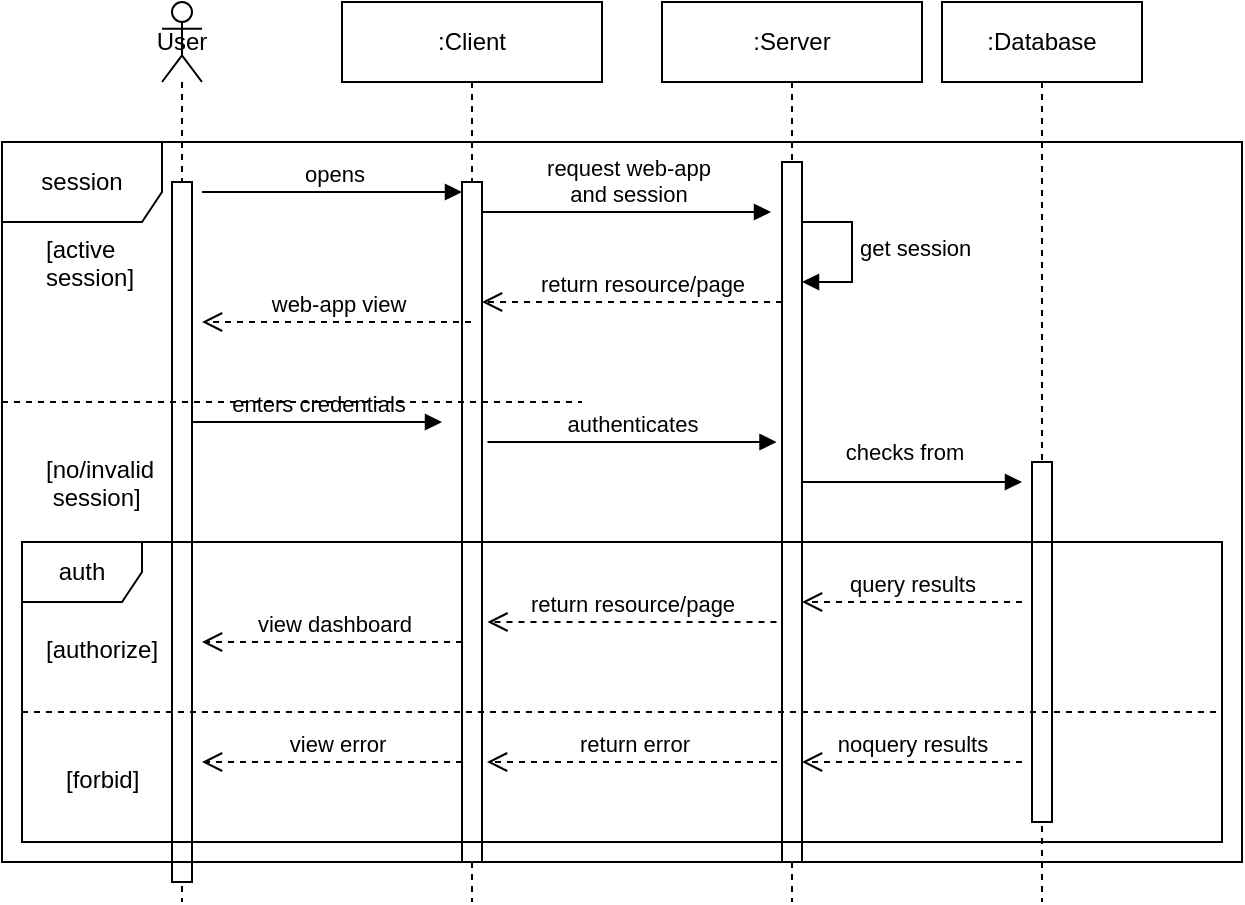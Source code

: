 <mxfile version="23.1.5" type="device" pages="5">
  <diagram name="Session" id="VmOSJPbwmUOOubiUnB9-">
    <mxGraphModel dx="782" dy="584" grid="1" gridSize="10" guides="1" tooltips="1" connect="1" arrows="1" fold="1" page="1" pageScale="1" pageWidth="850" pageHeight="1100" math="0" shadow="0">
      <root>
        <mxCell id="0" />
        <mxCell id="1" parent="0" />
        <mxCell id="4UGIQ3XWcUC0EGN_N2X9-2" value="get session" style="html=1;align=left;spacingLeft=2;endArrow=block;rounded=0;edgeStyle=orthogonalEdgeStyle;curved=0;rounded=0;" parent="1" edge="1">
          <mxGeometry relative="1" as="geometry">
            <mxPoint x="425" y="150" as="sourcePoint" />
            <Array as="points">
              <mxPoint x="455" y="180" />
            </Array>
            <mxPoint x="430" y="180" as="targetPoint" />
          </mxGeometry>
        </mxCell>
        <mxCell id="6zFAuJA5lrAGqabXl2fa-3" value=":Server" style="shape=umlLifeline;perimeter=lifelinePerimeter;whiteSpace=wrap;html=1;container=1;dropTarget=0;collapsible=0;recursiveResize=0;outlineConnect=0;portConstraint=eastwest;newEdgeStyle={&quot;curved&quot;:0,&quot;rounded&quot;:0};size=40;" parent="1" vertex="1">
          <mxGeometry x="360" y="40" width="130" height="450" as="geometry" />
        </mxCell>
        <mxCell id="6zFAuJA5lrAGqabXl2fa-11" value="" style="html=1;points=[[0,0,0,0,5],[0,1,0,0,-5],[1,0,0,0,5],[1,1,0,0,-5]];perimeter=orthogonalPerimeter;outlineConnect=0;targetShapes=umlLifeline;portConstraint=eastwest;newEdgeStyle={&quot;curved&quot;:0,&quot;rounded&quot;:0};" parent="6zFAuJA5lrAGqabXl2fa-3" vertex="1">
          <mxGeometry x="60" y="80" width="10" height="350" as="geometry" />
        </mxCell>
        <mxCell id="6zFAuJA5lrAGqabXl2fa-2" value=":Client" style="shape=umlLifeline;perimeter=lifelinePerimeter;whiteSpace=wrap;html=1;container=1;dropTarget=0;collapsible=0;recursiveResize=0;outlineConnect=0;portConstraint=eastwest;newEdgeStyle={&quot;curved&quot;:0,&quot;rounded&quot;:0};" parent="1" vertex="1">
          <mxGeometry x="200" y="40" width="130" height="450" as="geometry" />
        </mxCell>
        <mxCell id="6zFAuJA5lrAGqabXl2fa-4" value="" style="html=1;points=[[0,0,0,0,5],[0,1,0,0,-5],[1,0,0,0,5],[1,1,0,0,-5]];perimeter=orthogonalPerimeter;outlineConnect=0;targetShapes=umlLifeline;portConstraint=eastwest;newEdgeStyle={&quot;curved&quot;:0,&quot;rounded&quot;:0};" parent="6zFAuJA5lrAGqabXl2fa-2" vertex="1">
          <mxGeometry x="60" y="90" width="10" height="340" as="geometry" />
        </mxCell>
        <mxCell id="6zFAuJA5lrAGqabXl2fa-5" value="opens" style="html=1;verticalAlign=bottom;endArrow=block;curved=0;rounded=0;entryX=0;entryY=0;entryDx=0;entryDy=5;" parent="6zFAuJA5lrAGqabXl2fa-2" target="6zFAuJA5lrAGqabXl2fa-4" edge="1">
          <mxGeometry x="0.005" relative="1" as="geometry">
            <mxPoint x="-70" y="95" as="sourcePoint" />
            <mxPoint as="offset" />
          </mxGeometry>
        </mxCell>
        <mxCell id="6zFAuJA5lrAGqabXl2fa-9" value="User" style="shape=umlLifeline;perimeter=lifelinePerimeter;whiteSpace=wrap;html=1;container=1;dropTarget=0;collapsible=0;recursiveResize=0;outlineConnect=0;portConstraint=eastwest;newEdgeStyle={&quot;curved&quot;:0,&quot;rounded&quot;:0};participant=umlActor;size=40;" parent="1" vertex="1">
          <mxGeometry x="110" y="40" width="20" height="450" as="geometry" />
        </mxCell>
        <mxCell id="6zFAuJA5lrAGqabXl2fa-14" value="" style="html=1;points=[[0,0,0,0,5],[0,1,0,0,-5],[1,0,0,0,5],[1,1,0,0,-5]];perimeter=orthogonalPerimeter;outlineConnect=0;targetShapes=umlLifeline;portConstraint=eastwest;newEdgeStyle={&quot;curved&quot;:0,&quot;rounded&quot;:0};" parent="6zFAuJA5lrAGqabXl2fa-9" vertex="1">
          <mxGeometry x="5" y="90" width="10" height="350" as="geometry" />
        </mxCell>
        <mxCell id="6zFAuJA5lrAGqabXl2fa-10" value=":Database" style="shape=umlLifeline;perimeter=lifelinePerimeter;whiteSpace=wrap;html=1;container=1;dropTarget=0;collapsible=0;recursiveResize=0;outlineConnect=0;portConstraint=eastwest;newEdgeStyle={&quot;curved&quot;:0,&quot;rounded&quot;:0};" parent="1" vertex="1">
          <mxGeometry x="500" y="40" width="100" height="450" as="geometry" />
        </mxCell>
        <mxCell id="WE9iPw4tN6ql0qUGTbU7-8" value="" style="html=1;points=[[0,0,0,0,5],[0,1,0,0,-5],[1,0,0,0,5],[1,1,0,0,-5]];perimeter=orthogonalPerimeter;outlineConnect=0;targetShapes=umlLifeline;portConstraint=eastwest;newEdgeStyle={&quot;curved&quot;:0,&quot;rounded&quot;:0};" vertex="1" parent="6zFAuJA5lrAGqabXl2fa-10">
          <mxGeometry x="45" y="230" width="10" height="180" as="geometry" />
        </mxCell>
        <mxCell id="6zFAuJA5lrAGqabXl2fa-6" value="web-app view" style="html=1;verticalAlign=bottom;endArrow=open;dashed=1;endSize=8;curved=0;rounded=0;" parent="1" edge="1" source="6zFAuJA5lrAGqabXl2fa-2">
          <mxGeometry x="-0.006" relative="1" as="geometry">
            <mxPoint x="130" y="200" as="targetPoint" />
            <mxPoint x="245" y="200" as="sourcePoint" />
            <mxPoint as="offset" />
          </mxGeometry>
        </mxCell>
        <mxCell id="WE9iPw4tN6ql0qUGTbU7-1" value="enters credentials" style="html=1;verticalAlign=bottom;endArrow=block;curved=0;rounded=0;" edge="1" parent="1">
          <mxGeometry x="0.005" relative="1" as="geometry">
            <mxPoint x="125" y="250" as="sourcePoint" />
            <mxPoint as="offset" />
            <mxPoint x="250" y="250" as="targetPoint" />
          </mxGeometry>
        </mxCell>
        <mxCell id="WE9iPw4tN6ql0qUGTbU7-3" value="view dashboard" style="html=1;verticalAlign=bottom;endArrow=open;dashed=1;endSize=8;curved=0;rounded=0;" edge="1" parent="1">
          <mxGeometry x="-0.006" relative="1" as="geometry">
            <mxPoint x="130" y="360" as="targetPoint" />
            <mxPoint x="260" y="360" as="sourcePoint" />
            <mxPoint as="offset" />
          </mxGeometry>
        </mxCell>
        <mxCell id="WE9iPw4tN6ql0qUGTbU7-4" value="return resource/page" style="html=1;verticalAlign=bottom;endArrow=open;dashed=1;endSize=8;curved=0;rounded=0;" edge="1" parent="1">
          <mxGeometry x="-0.004" relative="1" as="geometry">
            <mxPoint x="272.75" y="350" as="targetPoint" />
            <mxPoint x="417.25" y="350" as="sourcePoint" />
            <mxPoint as="offset" />
          </mxGeometry>
        </mxCell>
        <mxCell id="WE9iPw4tN6ql0qUGTbU7-6" value="authenticates" style="html=1;verticalAlign=bottom;endArrow=block;curved=0;rounded=0;" edge="1" parent="1">
          <mxGeometry relative="1" as="geometry">
            <mxPoint x="272.75" y="260" as="sourcePoint" />
            <mxPoint x="417.25" y="260" as="targetPoint" />
          </mxGeometry>
        </mxCell>
        <mxCell id="WE9iPw4tN6ql0qUGTbU7-9" value="" style="html=1;verticalAlign=bottom;endArrow=block;curved=0;rounded=0;" edge="1" parent="1">
          <mxGeometry relative="1" as="geometry">
            <mxPoint x="430" y="280" as="sourcePoint" />
            <mxPoint x="540" y="280" as="targetPoint" />
          </mxGeometry>
        </mxCell>
        <mxCell id="WE9iPw4tN6ql0qUGTbU7-10" value="checks from" style="edgeLabel;html=1;align=center;verticalAlign=middle;resizable=0;points=[];" vertex="1" connectable="0" parent="WE9iPw4tN6ql0qUGTbU7-9">
          <mxGeometry x="-0.086" y="2" relative="1" as="geometry">
            <mxPoint y="-13" as="offset" />
          </mxGeometry>
        </mxCell>
        <mxCell id="WE9iPw4tN6ql0qUGTbU7-12" value="query results" style="html=1;verticalAlign=bottom;endArrow=open;dashed=1;endSize=8;curved=0;rounded=0;" edge="1" parent="1" target="6zFAuJA5lrAGqabXl2fa-11">
          <mxGeometry relative="1" as="geometry">
            <mxPoint x="410" y="340" as="targetPoint" />
            <mxPoint x="540" y="340" as="sourcePoint" />
            <mxPoint as="offset" />
          </mxGeometry>
        </mxCell>
        <mxCell id="6zFAuJA5lrAGqabXl2fa-13" value="return resource/page" style="html=1;verticalAlign=bottom;endArrow=open;dashed=1;endSize=8;curved=0;rounded=0;" parent="1" edge="1">
          <mxGeometry x="-0.067" relative="1" as="geometry">
            <mxPoint x="270" y="190" as="targetPoint" />
            <mxPoint x="420" y="190" as="sourcePoint" />
            <Array as="points" />
            <mxPoint as="offset" />
          </mxGeometry>
        </mxCell>
        <mxCell id="6zFAuJA5lrAGqabXl2fa-12" value="request web-app &lt;br&gt;and session" style="html=1;verticalAlign=bottom;endArrow=block;curved=0;rounded=0;" parent="1" edge="1">
          <mxGeometry relative="1" as="geometry">
            <mxPoint x="270" y="145" as="sourcePoint" />
            <mxPoint x="414.5" y="145" as="targetPoint" />
          </mxGeometry>
        </mxCell>
        <mxCell id="gbZennAwGoHlbPwiaM5i-4" value="session" style="shape=umlFrame;whiteSpace=wrap;html=1;pointerEvents=0;recursiveResize=0;container=1;collapsible=0;width=80;height=40;" vertex="1" parent="1">
          <mxGeometry x="30" y="110" width="620" height="360" as="geometry" />
        </mxCell>
        <mxCell id="gbZennAwGoHlbPwiaM5i-5" value="[active&lt;br&gt;session]" style="text;html=1;" vertex="1" parent="gbZennAwGoHlbPwiaM5i-4">
          <mxGeometry width="100" height="20" relative="1" as="geometry">
            <mxPoint x="20" y="40" as="offset" />
          </mxGeometry>
        </mxCell>
        <mxCell id="gbZennAwGoHlbPwiaM5i-6" value="[no/invalid&lt;br&gt;&amp;nbsp;session]" style="line;strokeWidth=1;dashed=1;labelPosition=center;verticalLabelPosition=bottom;align=left;verticalAlign=top;spacingLeft=20;spacingTop=15;html=1;whiteSpace=wrap;" vertex="1" parent="gbZennAwGoHlbPwiaM5i-4">
          <mxGeometry y="125" width="290" height="10" as="geometry" />
        </mxCell>
        <mxCell id="gbZennAwGoHlbPwiaM5i-1" value="auth" style="shape=umlFrame;whiteSpace=wrap;html=1;pointerEvents=0;recursiveResize=0;container=1;collapsible=0;width=60;height=30;" vertex="1" parent="gbZennAwGoHlbPwiaM5i-4">
          <mxGeometry x="10" y="200" width="600" height="150" as="geometry" />
        </mxCell>
        <mxCell id="gbZennAwGoHlbPwiaM5i-2" value="[authorize]" style="text;html=1;" vertex="1" parent="gbZennAwGoHlbPwiaM5i-1">
          <mxGeometry width="100" height="20" relative="1" as="geometry">
            <mxPoint x="10" y="40" as="offset" />
          </mxGeometry>
        </mxCell>
        <mxCell id="WE9iPw4tN6ql0qUGTbU7-18" value="&amp;nbsp;view error" style="html=1;verticalAlign=bottom;endArrow=open;dashed=1;endSize=8;curved=0;rounded=0;" edge="1" parent="gbZennAwGoHlbPwiaM5i-1">
          <mxGeometry x="-0.006" relative="1" as="geometry">
            <mxPoint x="90" y="110" as="targetPoint" />
            <mxPoint x="220" y="110" as="sourcePoint" />
            <mxPoint as="offset" />
          </mxGeometry>
        </mxCell>
        <mxCell id="WE9iPw4tN6ql0qUGTbU7-17" value="return error" style="html=1;verticalAlign=bottom;endArrow=open;dashed=1;endSize=8;curved=0;rounded=0;" edge="1" parent="gbZennAwGoHlbPwiaM5i-1">
          <mxGeometry x="-0.004" relative="1" as="geometry">
            <mxPoint x="232.5" y="110" as="targetPoint" />
            <mxPoint x="377.5" y="110" as="sourcePoint" />
            <mxPoint as="offset" />
          </mxGeometry>
        </mxCell>
        <mxCell id="WE9iPw4tN6ql0qUGTbU7-16" value="noquery results" style="html=1;verticalAlign=bottom;endArrow=open;dashed=1;endSize=8;curved=0;rounded=0;" edge="1" parent="gbZennAwGoHlbPwiaM5i-1">
          <mxGeometry relative="1" as="geometry">
            <mxPoint x="390" y="110" as="targetPoint" />
            <mxPoint x="500" y="110" as="sourcePoint" />
            <mxPoint as="offset" />
          </mxGeometry>
        </mxCell>
        <mxCell id="gbZennAwGoHlbPwiaM5i-3" value="[forbid]" style="line;strokeWidth=1;dashed=1;labelPosition=center;verticalLabelPosition=bottom;align=left;verticalAlign=top;spacingLeft=20;spacingTop=15;html=1;whiteSpace=wrap;" vertex="1" parent="gbZennAwGoHlbPwiaM5i-1">
          <mxGeometry y="80" width="600" height="10" as="geometry" />
        </mxCell>
      </root>
    </mxGraphModel>
  </diagram>
  <diagram id="18DVcfYDs5HK-WXeTBlx" name="customer-purchase">
    <mxGraphModel dx="652" dy="487" grid="1" gridSize="10" guides="1" tooltips="1" connect="1" arrows="1" fold="1" page="1" pageScale="1" pageWidth="850" pageHeight="1100" math="0" shadow="0">
      <root>
        <mxCell id="0" />
        <mxCell id="1" parent="0" />
        <mxCell id="HJYWOzZBISm-hPoFTadQ-39" value="transfer money&amp;nbsp;&lt;br&gt;to customer&lt;br&gt;holding account" style="html=1;align=left;spacingLeft=2;endArrow=block;rounded=0;edgeStyle=orthogonalEdgeStyle;curved=0;rounded=0;" edge="1" parent="1">
          <mxGeometry x="-0.294" relative="1" as="geometry">
            <mxPoint x="410" y="660" as="sourcePoint" />
            <Array as="points">
              <mxPoint x="440" y="690" />
            </Array>
            <mxPoint x="415" y="690" as="targetPoint" />
            <mxPoint as="offset" />
          </mxGeometry>
        </mxCell>
        <mxCell id="P8AhGbs-40z2r53JBLJ7-1" value="" style="shape=umlLifeline;perimeter=lifelinePerimeter;whiteSpace=wrap;html=1;container=1;dropTarget=0;collapsible=0;recursiveResize=0;outlineConnect=0;portConstraint=eastwest;newEdgeStyle={&quot;curved&quot;:0,&quot;rounded&quot;:0};participant=umlActor;" vertex="1" parent="1">
          <mxGeometry x="120" y="70" width="20" height="900" as="geometry" />
        </mxCell>
        <mxCell id="_ICpM-UD4wP_YX99mc9k-2" value="" style="html=1;points=[[0,0,0,0,5],[0,1,0,0,-5],[1,0,0,0,5],[1,1,0,0,-5]];perimeter=orthogonalPerimeter;outlineConnect=0;targetShapes=umlLifeline;portConstraint=eastwest;newEdgeStyle={&quot;curved&quot;:0,&quot;rounded&quot;:0};" vertex="1" parent="P8AhGbs-40z2r53JBLJ7-1">
          <mxGeometry x="5" y="60" width="10" height="830" as="geometry" />
        </mxCell>
        <mxCell id="P8AhGbs-40z2r53JBLJ7-2" value=":Client" style="shape=umlLifeline;perimeter=lifelinePerimeter;whiteSpace=wrap;html=1;container=1;dropTarget=0;collapsible=0;recursiveResize=0;outlineConnect=0;portConstraint=eastwest;newEdgeStyle={&quot;curved&quot;:0,&quot;rounded&quot;:0};" vertex="1" parent="1">
          <mxGeometry x="220" y="60" width="100" height="910" as="geometry" />
        </mxCell>
        <mxCell id="_ICpM-UD4wP_YX99mc9k-3" value="" style="html=1;points=[[0,0,0,0,5],[0,1,0,0,-5],[1,0,0,0,5],[1,1,0,0,-5]];perimeter=orthogonalPerimeter;outlineConnect=0;targetShapes=umlLifeline;portConstraint=eastwest;newEdgeStyle={&quot;curved&quot;:0,&quot;rounded&quot;:0};" vertex="1" parent="P8AhGbs-40z2r53JBLJ7-2">
          <mxGeometry x="45" y="70" width="10" height="830" as="geometry" />
        </mxCell>
        <mxCell id="P8AhGbs-40z2r53JBLJ7-3" value=":Server" style="shape=umlLifeline;perimeter=lifelinePerimeter;whiteSpace=wrap;html=1;container=1;dropTarget=0;collapsible=0;recursiveResize=0;outlineConnect=0;portConstraint=eastwest;newEdgeStyle={&quot;curved&quot;:0,&quot;rounded&quot;:0};" vertex="1" parent="1">
          <mxGeometry x="360" y="60" width="100" height="910" as="geometry" />
        </mxCell>
        <mxCell id="HJYWOzZBISm-hPoFTadQ-38" value="transfer money&amp;nbsp;&lt;br&gt;to customer&#39;s&lt;br&gt;account" style="html=1;align=left;spacingLeft=2;endArrow=block;rounded=0;edgeStyle=orthogonalEdgeStyle;curved=0;rounded=0;" edge="1" parent="P8AhGbs-40z2r53JBLJ7-3">
          <mxGeometry relative="1" as="geometry">
            <mxPoint x="50" y="840" as="sourcePoint" />
            <Array as="points">
              <mxPoint x="80" y="840" />
              <mxPoint x="80" y="870" />
            </Array>
            <mxPoint x="55" y="870" as="targetPoint" />
          </mxGeometry>
        </mxCell>
        <mxCell id="_ICpM-UD4wP_YX99mc9k-4" value="" style="html=1;points=[[0,0,0,0,5],[0,1,0,0,-5],[1,0,0,0,5],[1,1,0,0,-5]];perimeter=orthogonalPerimeter;outlineConnect=0;targetShapes=umlLifeline;portConstraint=eastwest;newEdgeStyle={&quot;curved&quot;:0,&quot;rounded&quot;:0};" vertex="1" parent="P8AhGbs-40z2r53JBLJ7-3">
          <mxGeometry x="45" y="70" width="10" height="830" as="geometry" />
        </mxCell>
        <mxCell id="P8AhGbs-40z2r53JBLJ7-4" value=":Database" style="shape=umlLifeline;perimeter=lifelinePerimeter;whiteSpace=wrap;html=1;container=1;dropTarget=0;collapsible=0;recursiveResize=0;outlineConnect=0;portConstraint=eastwest;newEdgeStyle={&quot;curved&quot;:0,&quot;rounded&quot;:0};" vertex="1" parent="1">
          <mxGeometry x="500" y="60" width="100" height="910" as="geometry" />
        </mxCell>
        <mxCell id="_ICpM-UD4wP_YX99mc9k-5" value="" style="html=1;points=[[0,0,0,0,5],[0,1,0,0,-5],[1,0,0,0,5],[1,1,0,0,-5]];perimeter=orthogonalPerimeter;outlineConnect=0;targetShapes=umlLifeline;portConstraint=eastwest;newEdgeStyle={&quot;curved&quot;:0,&quot;rounded&quot;:0};" vertex="1" parent="P8AhGbs-40z2r53JBLJ7-4">
          <mxGeometry x="45" y="70" width="10" height="830" as="geometry" />
        </mxCell>
        <mxCell id="_ICpM-UD4wP_YX99mc9k-1" value=":Customer" style="text;align=center;fontStyle=1;verticalAlign=middle;spacingLeft=3;spacingRight=3;strokeColor=none;rotatable=0;points=[[0,0.5],[1,0.5]];portConstraint=eastwest;html=1;" vertex="1" parent="1">
          <mxGeometry x="90" y="44" width="80" height="26" as="geometry" />
        </mxCell>
        <mxCell id="_ICpM-UD4wP_YX99mc9k-6" value="view items in stock" style="html=1;verticalAlign=bottom;endArrow=open;dashed=1;endSize=8;curved=0;rounded=0;" edge="1" parent="1">
          <mxGeometry relative="1" as="geometry">
            <mxPoint x="260" y="230" as="sourcePoint" />
            <mxPoint x="140" y="230" as="targetPoint" />
          </mxGeometry>
        </mxCell>
        <mxCell id="_ICpM-UD4wP_YX99mc9k-7" value="enters search &amp;amp;filter&lt;br&gt;queries" style="html=1;verticalAlign=bottom;endArrow=block;curved=0;rounded=0;" edge="1" parent="1">
          <mxGeometry x="-0.004" width="80" relative="1" as="geometry">
            <mxPoint x="135" y="170" as="sourcePoint" />
            <mxPoint x="260" y="170" as="targetPoint" />
            <mxPoint as="offset" />
          </mxGeometry>
        </mxCell>
        <mxCell id="_ICpM-UD4wP_YX99mc9k-8" value="return item list" style="html=1;verticalAlign=bottom;endArrow=open;dashed=1;endSize=8;curved=0;rounded=0;" edge="1" parent="1">
          <mxGeometry relative="1" as="geometry">
            <mxPoint x="402.25" y="220" as="sourcePoint" />
            <mxPoint x="277.75" y="220" as="targetPoint" />
          </mxGeometry>
        </mxCell>
        <mxCell id="_ICpM-UD4wP_YX99mc9k-9" value="request items based&lt;br&gt;on crieteria" style="html=1;verticalAlign=bottom;endArrow=block;curved=0;rounded=0;" edge="1" parent="1">
          <mxGeometry x="-0.004" width="80" relative="1" as="geometry">
            <mxPoint x="280" y="180" as="sourcePoint" />
            <mxPoint x="400" y="180" as="targetPoint" />
            <mxPoint as="offset" />
          </mxGeometry>
        </mxCell>
        <mxCell id="_ICpM-UD4wP_YX99mc9k-10" value="query results" style="html=1;verticalAlign=bottom;endArrow=open;dashed=1;endSize=8;curved=0;rounded=0;" edge="1" parent="1">
          <mxGeometry relative="1" as="geometry">
            <mxPoint x="544.5" y="210" as="sourcePoint" />
            <mxPoint x="420" y="210" as="targetPoint" />
          </mxGeometry>
        </mxCell>
        <mxCell id="_ICpM-UD4wP_YX99mc9k-11" value="fetch" style="html=1;verticalAlign=bottom;endArrow=block;curved=0;rounded=0;" edge="1" parent="1">
          <mxGeometry x="-0.004" width="80" relative="1" as="geometry">
            <mxPoint x="420" y="190" as="sourcePoint" />
            <mxPoint x="540" y="190" as="targetPoint" />
            <mxPoint as="offset" />
          </mxGeometry>
        </mxCell>
        <mxCell id="HJYWOzZBISm-hPoFTadQ-3" value="clicks on &lt;br&gt;put item to cart" style="html=1;verticalAlign=bottom;endArrow=block;curved=0;rounded=0;" edge="1" parent="1">
          <mxGeometry x="-0.004" width="80" relative="1" as="geometry">
            <mxPoint x="140" y="280" as="sourcePoint" />
            <mxPoint x="265" y="280" as="targetPoint" />
            <mxPoint as="offset" />
          </mxGeometry>
        </mxCell>
        <mxCell id="HJYWOzZBISm-hPoFTadQ-4" value="request item addition&lt;br&gt;to cart" style="html=1;verticalAlign=bottom;endArrow=block;curved=0;rounded=0;" edge="1" parent="1">
          <mxGeometry x="-0.004" width="80" relative="1" as="geometry">
            <mxPoint x="285" y="290" as="sourcePoint" />
            <mxPoint x="405" y="290" as="targetPoint" />
            <mxPoint as="offset" />
          </mxGeometry>
        </mxCell>
        <mxCell id="HJYWOzZBISm-hPoFTadQ-5" value="update" style="html=1;verticalAlign=bottom;endArrow=block;curved=0;rounded=0;" edge="1" parent="1">
          <mxGeometry x="-0.004" width="80" relative="1" as="geometry">
            <mxPoint x="420" y="300" as="sourcePoint" />
            <mxPoint x="540" y="300" as="targetPoint" />
            <mxPoint as="offset" />
          </mxGeometry>
        </mxCell>
        <mxCell id="HJYWOzZBISm-hPoFTadQ-6" value="success" style="html=1;verticalAlign=bottom;endArrow=open;dashed=1;endSize=8;curved=0;rounded=0;" edge="1" parent="1">
          <mxGeometry relative="1" as="geometry">
            <mxPoint x="544.5" y="330" as="sourcePoint" />
            <mxPoint x="420" y="330" as="targetPoint" />
          </mxGeometry>
        </mxCell>
        <mxCell id="HJYWOzZBISm-hPoFTadQ-8" value="return cart status" style="html=1;verticalAlign=bottom;endArrow=open;dashed=1;endSize=8;curved=0;rounded=0;" edge="1" parent="1">
          <mxGeometry relative="1" as="geometry">
            <mxPoint x="404.5" y="340" as="sourcePoint" />
            <mxPoint x="280" y="340" as="targetPoint" />
          </mxGeometry>
        </mxCell>
        <mxCell id="HJYWOzZBISm-hPoFTadQ-9" value="view updated cart" style="html=1;verticalAlign=bottom;endArrow=open;dashed=1;endSize=8;curved=0;rounded=0;" edge="1" parent="1">
          <mxGeometry relative="1" as="geometry">
            <mxPoint x="264.5" y="350" as="sourcePoint" />
            <mxPoint x="140" y="350" as="targetPoint" />
          </mxGeometry>
        </mxCell>
        <mxCell id="HJYWOzZBISm-hPoFTadQ-10" value="clicks on cart" style="html=1;verticalAlign=bottom;endArrow=block;curved=0;rounded=0;" edge="1" parent="1">
          <mxGeometry x="-0.004" width="80" relative="1" as="geometry">
            <mxPoint x="140" y="400" as="sourcePoint" />
            <mxPoint x="265" y="400" as="targetPoint" />
            <mxPoint as="offset" />
          </mxGeometry>
        </mxCell>
        <mxCell id="HJYWOzZBISm-hPoFTadQ-11" value="request cart info" style="html=1;verticalAlign=bottom;endArrow=block;curved=0;rounded=0;" edge="1" parent="1">
          <mxGeometry x="-0.004" width="80" relative="1" as="geometry">
            <mxPoint x="285" y="410" as="sourcePoint" />
            <mxPoint x="405" y="410" as="targetPoint" />
            <mxPoint as="offset" />
          </mxGeometry>
        </mxCell>
        <mxCell id="HJYWOzZBISm-hPoFTadQ-12" value="fetch" style="html=1;verticalAlign=bottom;endArrow=block;curved=0;rounded=0;" edge="1" parent="1">
          <mxGeometry x="-0.004" width="80" relative="1" as="geometry">
            <mxPoint x="420" y="420" as="sourcePoint" />
            <mxPoint x="540" y="420" as="targetPoint" />
            <mxPoint as="offset" />
          </mxGeometry>
        </mxCell>
        <mxCell id="HJYWOzZBISm-hPoFTadQ-13" value="query results" style="html=1;verticalAlign=bottom;endArrow=open;dashed=1;endSize=8;curved=0;rounded=0;" edge="1" parent="1">
          <mxGeometry relative="1" as="geometry">
            <mxPoint x="544.5" y="450" as="sourcePoint" />
            <mxPoint x="420" y="450" as="targetPoint" />
          </mxGeometry>
        </mxCell>
        <mxCell id="HJYWOzZBISm-hPoFTadQ-14" value="return cart info" style="html=1;verticalAlign=bottom;endArrow=open;dashed=1;endSize=8;curved=0;rounded=0;" edge="1" parent="1">
          <mxGeometry x="-0.004" relative="1" as="geometry">
            <mxPoint x="402.25" y="460" as="sourcePoint" />
            <mxPoint x="277.75" y="460" as="targetPoint" />
            <mxPoint as="offset" />
          </mxGeometry>
        </mxCell>
        <mxCell id="HJYWOzZBISm-hPoFTadQ-15" value="view cart manager" style="html=1;verticalAlign=bottom;endArrow=open;dashed=1;endSize=8;curved=0;rounded=0;" edge="1" parent="1">
          <mxGeometry relative="1" as="geometry">
            <mxPoint x="264.5" y="470" as="sourcePoint" />
            <mxPoint x="140" y="470" as="targetPoint" />
          </mxGeometry>
        </mxCell>
        <mxCell id="HJYWOzZBISm-hPoFTadQ-16" value="clicks on purchase" style="html=1;verticalAlign=bottom;endArrow=block;curved=0;rounded=0;" edge="1" parent="1">
          <mxGeometry x="-0.004" width="80" relative="1" as="geometry">
            <mxPoint x="140" y="510" as="sourcePoint" />
            <mxPoint x="265" y="510" as="targetPoint" />
            <mxPoint as="offset" />
          </mxGeometry>
        </mxCell>
        <mxCell id="HJYWOzZBISm-hPoFTadQ-17" value="request purchase" style="html=1;verticalAlign=bottom;endArrow=block;curved=0;rounded=0;" edge="1" parent="1">
          <mxGeometry x="-0.004" width="80" relative="1" as="geometry">
            <mxPoint x="280" y="520" as="sourcePoint" />
            <mxPoint x="400" y="520" as="targetPoint" />
            <mxPoint as="offset" />
          </mxGeometry>
        </mxCell>
        <mxCell id="HJYWOzZBISm-hPoFTadQ-18" value="fetch payment options" style="html=1;verticalAlign=bottom;endArrow=block;curved=0;rounded=0;" edge="1" parent="1">
          <mxGeometry x="-0.004" width="80" relative="1" as="geometry">
            <mxPoint x="420" y="530" as="sourcePoint" />
            <mxPoint x="540" y="530" as="targetPoint" />
            <mxPoint as="offset" />
          </mxGeometry>
        </mxCell>
        <mxCell id="HJYWOzZBISm-hPoFTadQ-19" value="request transffer &lt;br&gt;money to&lt;br&gt;holding account" style="html=1;verticalAlign=bottom;endArrow=block;curved=0;rounded=0;" edge="1" parent="1">
          <mxGeometry width="80" relative="1" as="geometry">
            <mxPoint x="280" y="640" as="sourcePoint" />
            <mxPoint x="400" y="640" as="targetPoint" />
            <mxPoint as="offset" />
          </mxGeometry>
        </mxCell>
        <mxCell id="HJYWOzZBISm-hPoFTadQ-20" value="query results" style="html=1;verticalAlign=bottom;endArrow=open;dashed=1;endSize=8;curved=0;rounded=0;" edge="1" parent="1">
          <mxGeometry relative="1" as="geometry">
            <mxPoint x="544.5" y="560" as="sourcePoint" />
            <mxPoint x="420" y="560" as="targetPoint" />
          </mxGeometry>
        </mxCell>
        <mxCell id="HJYWOzZBISm-hPoFTadQ-21" value="offer payment &lt;br&gt;options" style="html=1;verticalAlign=bottom;endArrow=open;dashed=1;endSize=8;curved=0;rounded=0;" edge="1" parent="1">
          <mxGeometry x="-0.004" relative="1" as="geometry">
            <mxPoint x="404.5" y="570" as="sourcePoint" />
            <mxPoint x="280" y="570" as="targetPoint" />
            <mxPoint as="offset" />
          </mxGeometry>
        </mxCell>
        <mxCell id="HJYWOzZBISm-hPoFTadQ-22" value="choose payment &lt;br&gt;option" style="html=1;verticalAlign=bottom;endArrow=block;curved=0;rounded=0;" edge="1" parent="1">
          <mxGeometry x="-0.008" width="80" relative="1" as="geometry">
            <mxPoint x="140" y="630" as="sourcePoint" />
            <mxPoint x="265" y="630" as="targetPoint" />
            <mxPoint as="offset" />
          </mxGeometry>
        </mxCell>
        <mxCell id="HJYWOzZBISm-hPoFTadQ-23" value="view payment options" style="html=1;verticalAlign=bottom;endArrow=open;dashed=1;endSize=8;curved=0;rounded=0;" edge="1" parent="1">
          <mxGeometry relative="1" as="geometry">
            <mxPoint x="264.5" y="580" as="sourcePoint" />
            <mxPoint x="140" y="580" as="targetPoint" />
          </mxGeometry>
        </mxCell>
        <mxCell id="HJYWOzZBISm-hPoFTadQ-24" value="create order&lt;br&gt;&amp;amp; record transaction&amp;nbsp;&lt;br&gt;&amp;amp; update" style="html=1;verticalAlign=bottom;endArrow=block;curved=0;rounded=0;labelBackgroundColor=none;" edge="1" parent="1">
          <mxGeometry y="-30" width="80" relative="1" as="geometry">
            <mxPoint x="420" y="710" as="sourcePoint" />
            <mxPoint x="540" y="710" as="targetPoint" />
            <mxPoint as="offset" />
          </mxGeometry>
        </mxCell>
        <mxCell id="HJYWOzZBISm-hPoFTadQ-26" value="return order info" style="html=1;verticalAlign=bottom;endArrow=open;dashed=1;endSize=8;curved=0;rounded=0;" edge="1" parent="1">
          <mxGeometry x="-0.004" relative="1" as="geometry">
            <mxPoint x="404.5" y="780" as="sourcePoint" />
            <mxPoint x="280" y="780" as="targetPoint" />
            <mxPoint as="offset" />
          </mxGeometry>
        </mxCell>
        <mxCell id="HJYWOzZBISm-hPoFTadQ-27" value="view order info" style="html=1;verticalAlign=bottom;endArrow=open;dashed=1;endSize=8;curved=0;rounded=0;" edge="1" parent="1">
          <mxGeometry x="-0.004" relative="1" as="geometry">
            <mxPoint x="264.5" y="790" as="sourcePoint" />
            <mxPoint x="140" y="790" as="targetPoint" />
            <mxPoint as="offset" />
          </mxGeometry>
        </mxCell>
        <mxCell id="HJYWOzZBISm-hPoFTadQ-28" value="request order&lt;br&gt;cancelation" style="html=1;verticalAlign=bottom;endArrow=block;curved=0;rounded=0;" edge="1" parent="1">
          <mxGeometry width="80" relative="1" as="geometry">
            <mxPoint x="280" y="840" as="sourcePoint" />
            <mxPoint x="400" y="840" as="targetPoint" />
            <mxPoint as="offset" />
          </mxGeometry>
        </mxCell>
        <mxCell id="HJYWOzZBISm-hPoFTadQ-29" value="cancel order" style="html=1;verticalAlign=bottom;endArrow=block;curved=0;rounded=0;" edge="1" parent="1">
          <mxGeometry x="-0.008" width="80" relative="1" as="geometry">
            <mxPoint x="140" y="830" as="sourcePoint" />
            <mxPoint x="265" y="830" as="targetPoint" />
            <mxPoint as="offset" />
          </mxGeometry>
        </mxCell>
        <mxCell id="HJYWOzZBISm-hPoFTadQ-30" value="update" style="html=1;verticalAlign=bottom;endArrow=block;curved=0;rounded=0;" edge="1" parent="1">
          <mxGeometry x="-0.004" width="80" relative="1" as="geometry">
            <mxPoint x="420" y="850" as="sourcePoint" />
            <mxPoint x="540" y="850" as="targetPoint" />
            <mxPoint as="offset" />
          </mxGeometry>
        </mxCell>
        <mxCell id="HJYWOzZBISm-hPoFTadQ-31" value="success" style="html=1;verticalAlign=bottom;endArrow=open;dashed=1;endSize=8;curved=0;rounded=0;" edge="1" parent="1">
          <mxGeometry relative="1" as="geometry">
            <mxPoint x="544.5" y="880" as="sourcePoint" />
            <mxPoint x="420" y="880" as="targetPoint" />
          </mxGeometry>
        </mxCell>
        <mxCell id="HJYWOzZBISm-hPoFTadQ-32" value="return order info" style="html=1;verticalAlign=bottom;endArrow=open;dashed=1;endSize=8;curved=0;rounded=0;" edge="1" parent="1">
          <mxGeometry x="-0.004" relative="1" as="geometry">
            <mxPoint x="402.25" y="940" as="sourcePoint" />
            <mxPoint x="277.75" y="940" as="targetPoint" />
            <mxPoint as="offset" />
          </mxGeometry>
        </mxCell>
        <mxCell id="HJYWOzZBISm-hPoFTadQ-33" value="view order info" style="html=1;verticalAlign=bottom;endArrow=open;dashed=1;endSize=8;curved=0;rounded=0;" edge="1" parent="1">
          <mxGeometry x="-0.004" relative="1" as="geometry">
            <mxPoint x="264.5" y="950" as="sourcePoint" />
            <mxPoint x="140" y="950" as="targetPoint" />
            <mxPoint as="offset" />
          </mxGeometry>
        </mxCell>
        <mxCell id="HJYWOzZBISm-hPoFTadQ-25" value="success" style="html=1;verticalAlign=bottom;endArrow=open;dashed=1;endSize=8;curved=0;rounded=0;" edge="1" parent="1">
          <mxGeometry relative="1" as="geometry">
            <mxPoint x="544.5" y="770" as="sourcePoint" />
            <mxPoint x="420" y="770" as="targetPoint" />
          </mxGeometry>
        </mxCell>
      </root>
    </mxGraphModel>
  </diagram>
  <diagram id="zYRmf8WyjDBNvSzip7n-" name="vendor-stock">
    <mxGraphModel dx="652" dy="487" grid="1" gridSize="10" guides="1" tooltips="1" connect="1" arrows="1" fold="1" page="1" pageScale="1" pageWidth="850" pageHeight="1100" math="0" shadow="0">
      <root>
        <mxCell id="0" />
        <mxCell id="1" parent="0" />
        <mxCell id="vorYDr05G-PtP4gB0I0V-50" value="cancel related &lt;br&gt;orders" style="html=1;align=left;spacingLeft=2;endArrow=block;rounded=0;edgeStyle=orthogonalEdgeStyle;curved=0;rounded=0;" edge="1" parent="1">
          <mxGeometry relative="1" as="geometry">
            <mxPoint x="410" y="650" as="sourcePoint" />
            <Array as="points">
              <mxPoint x="440" y="650" />
              <mxPoint x="440" y="680" />
            </Array>
            <mxPoint x="415" y="680" as="targetPoint" />
          </mxGeometry>
        </mxCell>
        <mxCell id="vorYDr05G-PtP4gB0I0V-2" value="" style="shape=umlLifeline;perimeter=lifelinePerimeter;whiteSpace=wrap;html=1;container=1;dropTarget=0;collapsible=0;recursiveResize=0;outlineConnect=0;portConstraint=eastwest;newEdgeStyle={&quot;curved&quot;:0,&quot;rounded&quot;:0};participant=umlActor;" vertex="1" parent="1">
          <mxGeometry x="120" y="70" width="20" height="900" as="geometry" />
        </mxCell>
        <mxCell id="vorYDr05G-PtP4gB0I0V-3" value="" style="html=1;points=[[0,0,0,0,5],[0,1,0,0,-5],[1,0,0,0,5],[1,1,0,0,-5]];perimeter=orthogonalPerimeter;outlineConnect=0;targetShapes=umlLifeline;portConstraint=eastwest;newEdgeStyle={&quot;curved&quot;:0,&quot;rounded&quot;:0};" vertex="1" parent="vorYDr05G-PtP4gB0I0V-2">
          <mxGeometry x="5" y="60" width="10" height="830" as="geometry" />
        </mxCell>
        <mxCell id="vorYDr05G-PtP4gB0I0V-4" value=":Client" style="shape=umlLifeline;perimeter=lifelinePerimeter;whiteSpace=wrap;html=1;container=1;dropTarget=0;collapsible=0;recursiveResize=0;outlineConnect=0;portConstraint=eastwest;newEdgeStyle={&quot;curved&quot;:0,&quot;rounded&quot;:0};" vertex="1" parent="1">
          <mxGeometry x="220" y="60" width="100" height="910" as="geometry" />
        </mxCell>
        <mxCell id="vorYDr05G-PtP4gB0I0V-5" value="" style="html=1;points=[[0,0,0,0,5],[0,1,0,0,-5],[1,0,0,0,5],[1,1,0,0,-5]];perimeter=orthogonalPerimeter;outlineConnect=0;targetShapes=umlLifeline;portConstraint=eastwest;newEdgeStyle={&quot;curved&quot;:0,&quot;rounded&quot;:0};" vertex="1" parent="vorYDr05G-PtP4gB0I0V-4">
          <mxGeometry x="45" y="70" width="10" height="830" as="geometry" />
        </mxCell>
        <mxCell id="vorYDr05G-PtP4gB0I0V-6" value=":Server" style="shape=umlLifeline;perimeter=lifelinePerimeter;whiteSpace=wrap;html=1;container=1;dropTarget=0;collapsible=0;recursiveResize=0;outlineConnect=0;portConstraint=eastwest;newEdgeStyle={&quot;curved&quot;:0,&quot;rounded&quot;:0};" vertex="1" parent="1">
          <mxGeometry x="360" y="60" width="100" height="910" as="geometry" />
        </mxCell>
        <mxCell id="vorYDr05G-PtP4gB0I0V-8" value="" style="html=1;points=[[0,0,0,0,5],[0,1,0,0,-5],[1,0,0,0,5],[1,1,0,0,-5]];perimeter=orthogonalPerimeter;outlineConnect=0;targetShapes=umlLifeline;portConstraint=eastwest;newEdgeStyle={&quot;curved&quot;:0,&quot;rounded&quot;:0};" vertex="1" parent="vorYDr05G-PtP4gB0I0V-6">
          <mxGeometry x="45" y="70" width="10" height="830" as="geometry" />
        </mxCell>
        <mxCell id="vorYDr05G-PtP4gB0I0V-9" value=":Database" style="shape=umlLifeline;perimeter=lifelinePerimeter;whiteSpace=wrap;html=1;container=1;dropTarget=0;collapsible=0;recursiveResize=0;outlineConnect=0;portConstraint=eastwest;newEdgeStyle={&quot;curved&quot;:0,&quot;rounded&quot;:0};" vertex="1" parent="1">
          <mxGeometry x="500" y="60" width="100" height="910" as="geometry" />
        </mxCell>
        <mxCell id="vorYDr05G-PtP4gB0I0V-10" value="" style="html=1;points=[[0,0,0,0,5],[0,1,0,0,-5],[1,0,0,0,5],[1,1,0,0,-5]];perimeter=orthogonalPerimeter;outlineConnect=0;targetShapes=umlLifeline;portConstraint=eastwest;newEdgeStyle={&quot;curved&quot;:0,&quot;rounded&quot;:0};" vertex="1" parent="vorYDr05G-PtP4gB0I0V-9">
          <mxGeometry x="45" y="220" width="10" height="680" as="geometry" />
        </mxCell>
        <mxCell id="vorYDr05G-PtP4gB0I0V-11" value=":Vendor" style="text;align=center;fontStyle=1;verticalAlign=middle;spacingLeft=3;spacingRight=3;strokeColor=none;rotatable=0;points=[[0,0.5],[1,0.5]];portConstraint=eastwest;html=1;" vertex="1" parent="1">
          <mxGeometry x="90" y="44" width="80" height="26" as="geometry" />
        </mxCell>
        <mxCell id="vorYDr05G-PtP4gB0I0V-12" value="view items form" style="html=1;verticalAlign=bottom;endArrow=open;dashed=1;endSize=8;curved=0;rounded=0;" edge="1" parent="1">
          <mxGeometry relative="1" as="geometry">
            <mxPoint x="260" y="230" as="sourcePoint" />
            <mxPoint x="140" y="230" as="targetPoint" />
          </mxGeometry>
        </mxCell>
        <mxCell id="vorYDr05G-PtP4gB0I0V-13" value="clicks on&amp;nbsp;&lt;br&gt;register item" style="html=1;verticalAlign=bottom;endArrow=block;curved=0;rounded=0;" edge="1" parent="1">
          <mxGeometry x="-0.004" width="80" relative="1" as="geometry">
            <mxPoint x="135" y="170" as="sourcePoint" />
            <mxPoint x="260" y="170" as="targetPoint" />
            <mxPoint as="offset" />
          </mxGeometry>
        </mxCell>
        <mxCell id="vorYDr05G-PtP4gB0I0V-14" value="return item form" style="html=1;verticalAlign=bottom;endArrow=open;dashed=1;endSize=8;curved=0;rounded=0;" edge="1" parent="1">
          <mxGeometry relative="1" as="geometry">
            <mxPoint x="402.25" y="220" as="sourcePoint" />
            <mxPoint x="277.75" y="220" as="targetPoint" />
          </mxGeometry>
        </mxCell>
        <mxCell id="vorYDr05G-PtP4gB0I0V-15" value="request item form" style="html=1;verticalAlign=bottom;endArrow=block;curved=0;rounded=0;" edge="1" parent="1">
          <mxGeometry x="-0.004" width="80" relative="1" as="geometry">
            <mxPoint x="280" y="180" as="sourcePoint" />
            <mxPoint x="400" y="180" as="targetPoint" />
            <mxPoint as="offset" />
          </mxGeometry>
        </mxCell>
        <mxCell id="vorYDr05G-PtP4gB0I0V-18" value="enter item info &amp;amp;&lt;br&gt;click on register" style="html=1;verticalAlign=bottom;endArrow=block;curved=0;rounded=0;" edge="1" parent="1">
          <mxGeometry x="-0.004" width="80" relative="1" as="geometry">
            <mxPoint x="140" y="280" as="sourcePoint" />
            <mxPoint x="265" y="280" as="targetPoint" />
            <mxPoint as="offset" />
          </mxGeometry>
        </mxCell>
        <mxCell id="vorYDr05G-PtP4gB0I0V-19" value="request item addition&lt;br&gt;to vendor stock" style="html=1;verticalAlign=bottom;endArrow=block;curved=0;rounded=0;" edge="1" parent="1">
          <mxGeometry x="-0.004" width="80" relative="1" as="geometry">
            <mxPoint x="285" y="290" as="sourcePoint" />
            <mxPoint x="405" y="290" as="targetPoint" />
            <mxPoint as="offset" />
          </mxGeometry>
        </mxCell>
        <mxCell id="vorYDr05G-PtP4gB0I0V-20" value="insert" style="html=1;verticalAlign=bottom;endArrow=block;curved=0;rounded=0;" edge="1" parent="1">
          <mxGeometry x="-0.004" width="80" relative="1" as="geometry">
            <mxPoint x="420" y="300" as="sourcePoint" />
            <mxPoint x="540" y="300" as="targetPoint" />
            <mxPoint as="offset" />
          </mxGeometry>
        </mxCell>
        <mxCell id="vorYDr05G-PtP4gB0I0V-21" value="success" style="html=1;verticalAlign=bottom;endArrow=open;dashed=1;endSize=8;curved=0;rounded=0;" edge="1" parent="1">
          <mxGeometry relative="1" as="geometry">
            <mxPoint x="544.5" y="330" as="sourcePoint" />
            <mxPoint x="420" y="330" as="targetPoint" />
          </mxGeometry>
        </mxCell>
        <mxCell id="vorYDr05G-PtP4gB0I0V-22" value="return stock item status" style="html=1;verticalAlign=bottom;endArrow=open;dashed=1;endSize=8;curved=0;rounded=0;" edge="1" parent="1">
          <mxGeometry relative="1" as="geometry">
            <mxPoint x="404.5" y="340" as="sourcePoint" />
            <mxPoint x="280" y="340" as="targetPoint" />
          </mxGeometry>
        </mxCell>
        <mxCell id="vorYDr05G-PtP4gB0I0V-23" value="view stock item status" style="html=1;verticalAlign=bottom;endArrow=open;dashed=1;endSize=8;curved=0;rounded=0;" edge="1" parent="1">
          <mxGeometry relative="1" as="geometry">
            <mxPoint x="264.5" y="350" as="sourcePoint" />
            <mxPoint x="140" y="350" as="targetPoint" />
          </mxGeometry>
        </mxCell>
        <mxCell id="vorYDr05G-PtP4gB0I0V-24" value="clicks on stock" style="html=1;verticalAlign=bottom;endArrow=block;curved=0;rounded=0;" edge="1" parent="1">
          <mxGeometry x="-0.004" width="80" relative="1" as="geometry">
            <mxPoint x="140" y="400" as="sourcePoint" />
            <mxPoint x="265" y="400" as="targetPoint" />
            <mxPoint as="offset" />
          </mxGeometry>
        </mxCell>
        <mxCell id="vorYDr05G-PtP4gB0I0V-25" value="request stock items" style="html=1;verticalAlign=bottom;endArrow=block;curved=0;rounded=0;" edge="1" parent="1">
          <mxGeometry x="-0.004" width="80" relative="1" as="geometry">
            <mxPoint x="285" y="410" as="sourcePoint" />
            <mxPoint x="405" y="410" as="targetPoint" />
            <mxPoint as="offset" />
          </mxGeometry>
        </mxCell>
        <mxCell id="vorYDr05G-PtP4gB0I0V-26" value="fetch" style="html=1;verticalAlign=bottom;endArrow=block;curved=0;rounded=0;" edge="1" parent="1">
          <mxGeometry x="-0.004" width="80" relative="1" as="geometry">
            <mxPoint x="420" y="420" as="sourcePoint" />
            <mxPoint x="540" y="420" as="targetPoint" />
            <mxPoint as="offset" />
          </mxGeometry>
        </mxCell>
        <mxCell id="vorYDr05G-PtP4gB0I0V-27" value="query results" style="html=1;verticalAlign=bottom;endArrow=open;dashed=1;endSize=8;curved=0;rounded=0;" edge="1" parent="1">
          <mxGeometry relative="1" as="geometry">
            <mxPoint x="544.5" y="450" as="sourcePoint" />
            <mxPoint x="420" y="450" as="targetPoint" />
          </mxGeometry>
        </mxCell>
        <mxCell id="vorYDr05G-PtP4gB0I0V-28" value="return stock items list" style="html=1;verticalAlign=bottom;endArrow=open;dashed=1;endSize=8;curved=0;rounded=0;" edge="1" parent="1">
          <mxGeometry x="-0.004" relative="1" as="geometry">
            <mxPoint x="402.25" y="460" as="sourcePoint" />
            <mxPoint x="277.75" y="460" as="targetPoint" />
            <mxPoint as="offset" />
          </mxGeometry>
        </mxCell>
        <mxCell id="vorYDr05G-PtP4gB0I0V-29" value="view stock items" style="html=1;verticalAlign=bottom;endArrow=open;dashed=1;endSize=8;curved=0;rounded=0;" edge="1" parent="1">
          <mxGeometry relative="1" as="geometry">
            <mxPoint x="264.5" y="470" as="sourcePoint" />
            <mxPoint x="140" y="470" as="targetPoint" />
          </mxGeometry>
        </mxCell>
        <mxCell id="vorYDr05G-PtP4gB0I0V-30" value="modify item info &amp;amp;&lt;br&gt;click on update" style="html=1;verticalAlign=bottom;endArrow=block;curved=0;rounded=0;" edge="1" parent="1">
          <mxGeometry x="-0.004" width="80" relative="1" as="geometry">
            <mxPoint x="140" y="510" as="sourcePoint" />
            <mxPoint x="265" y="510" as="targetPoint" />
            <mxPoint as="offset" />
          </mxGeometry>
        </mxCell>
        <mxCell id="vorYDr05G-PtP4gB0I0V-31" value="request item update" style="html=1;verticalAlign=bottom;endArrow=block;curved=0;rounded=0;" edge="1" parent="1">
          <mxGeometry x="-0.004" width="80" relative="1" as="geometry">
            <mxPoint x="280" y="520" as="sourcePoint" />
            <mxPoint x="400" y="520" as="targetPoint" />
            <mxPoint as="offset" />
          </mxGeometry>
        </mxCell>
        <mxCell id="vorYDr05G-PtP4gB0I0V-32" value="update" style="html=1;verticalAlign=bottom;endArrow=block;curved=0;rounded=0;" edge="1" parent="1">
          <mxGeometry x="-0.004" width="80" relative="1" as="geometry">
            <mxPoint x="420" y="530" as="sourcePoint" />
            <mxPoint x="540" y="530" as="targetPoint" />
            <mxPoint as="offset" />
          </mxGeometry>
        </mxCell>
        <mxCell id="vorYDr05G-PtP4gB0I0V-33" value="request removal &lt;br&gt;of stock item" style="html=1;verticalAlign=bottom;endArrow=block;curved=0;rounded=0;" edge="1" parent="1">
          <mxGeometry width="80" relative="1" as="geometry">
            <mxPoint x="280" y="640" as="sourcePoint" />
            <mxPoint x="400" y="640" as="targetPoint" />
            <mxPoint as="offset" />
          </mxGeometry>
        </mxCell>
        <mxCell id="vorYDr05G-PtP4gB0I0V-34" value="success" style="html=1;verticalAlign=bottom;endArrow=open;dashed=1;endSize=8;curved=0;rounded=0;" edge="1" parent="1">
          <mxGeometry relative="1" as="geometry">
            <mxPoint x="544.5" y="560" as="sourcePoint" />
            <mxPoint x="420" y="560" as="targetPoint" />
          </mxGeometry>
        </mxCell>
        <mxCell id="vorYDr05G-PtP4gB0I0V-35" value="return updated &lt;br&gt;stock info" style="html=1;verticalAlign=bottom;endArrow=open;dashed=1;endSize=8;curved=0;rounded=0;" edge="1" parent="1">
          <mxGeometry x="-0.004" relative="1" as="geometry">
            <mxPoint x="404.5" y="570" as="sourcePoint" />
            <mxPoint x="280" y="570" as="targetPoint" />
            <mxPoint as="offset" />
          </mxGeometry>
        </mxCell>
        <mxCell id="vorYDr05G-PtP4gB0I0V-36" value="remove items &lt;br&gt;from stock &amp;amp; &lt;br&gt;click on update" style="html=1;verticalAlign=bottom;endArrow=block;curved=0;rounded=0;" edge="1" parent="1">
          <mxGeometry x="-0.008" width="80" relative="1" as="geometry">
            <mxPoint x="140" y="630" as="sourcePoint" />
            <mxPoint x="265" y="630" as="targetPoint" />
            <mxPoint as="offset" />
          </mxGeometry>
        </mxCell>
        <mxCell id="vorYDr05G-PtP4gB0I0V-37" value="view status &amp;amp;&lt;br&gt;stock items" style="html=1;verticalAlign=bottom;endArrow=open;dashed=1;endSize=8;curved=0;rounded=0;" edge="1" parent="1">
          <mxGeometry relative="1" as="geometry">
            <mxPoint x="264.5" y="580" as="sourcePoint" />
            <mxPoint x="140" y="580" as="targetPoint" />
          </mxGeometry>
        </mxCell>
        <mxCell id="vorYDr05G-PtP4gB0I0V-39" value="return removal status" style="html=1;verticalAlign=bottom;endArrow=open;dashed=1;endSize=8;curved=0;rounded=0;" edge="1" parent="1">
          <mxGeometry x="-0.004" relative="1" as="geometry">
            <mxPoint x="404.5" y="780" as="sourcePoint" />
            <mxPoint x="280" y="780" as="targetPoint" />
            <mxPoint as="offset" />
          </mxGeometry>
        </mxCell>
        <mxCell id="vorYDr05G-PtP4gB0I0V-40" value="view status &amp;amp; &lt;br&gt;stock items" style="html=1;verticalAlign=bottom;endArrow=open;dashed=1;endSize=8;curved=0;rounded=0;" edge="1" parent="1">
          <mxGeometry x="-0.004" relative="1" as="geometry">
            <mxPoint x="264.5" y="790" as="sourcePoint" />
            <mxPoint x="140" y="790" as="targetPoint" />
            <mxPoint as="offset" />
          </mxGeometry>
        </mxCell>
        <mxCell id="vorYDr05G-PtP4gB0I0V-47" value="success" style="html=1;verticalAlign=bottom;endArrow=open;dashed=1;endSize=8;curved=0;rounded=0;" edge="1" parent="1">
          <mxGeometry relative="1" as="geometry">
            <mxPoint x="544.5" y="770" as="sourcePoint" />
            <mxPoint x="420" y="770" as="targetPoint" />
          </mxGeometry>
        </mxCell>
        <mxCell id="vorYDr05G-PtP4gB0I0V-48" value="update" style="html=1;verticalAlign=bottom;endArrow=block;curved=0;rounded=0;" edge="1" parent="1">
          <mxGeometry x="-0.004" width="80" relative="1" as="geometry">
            <mxPoint x="420" y="700" as="sourcePoint" />
            <mxPoint x="540" y="700" as="targetPoint" />
            <mxPoint as="offset" />
          </mxGeometry>
        </mxCell>
        <mxCell id="vorYDr05G-PtP4gB0I0V-49" value="success" style="html=1;verticalAlign=bottom;endArrow=open;dashed=1;endSize=8;curved=0;rounded=0;" edge="1" parent="1">
          <mxGeometry relative="1" as="geometry">
            <mxPoint x="544.5" y="730" as="sourcePoint" />
            <mxPoint x="420" y="730" as="targetPoint" />
          </mxGeometry>
        </mxCell>
      </root>
    </mxGraphModel>
  </diagram>
  <diagram id="eTkuoeg0ZMH3j0D-ZO0u" name="manager-courier">
    <mxGraphModel dx="782" dy="584" grid="1" gridSize="10" guides="1" tooltips="1" connect="1" arrows="1" fold="1" page="1" pageScale="1" pageWidth="850" pageHeight="1100" math="0" shadow="0">
      <root>
        <mxCell id="0" />
        <mxCell id="1" parent="0" />
        <mxCell id="8enPILwHu4PmTif5zUDg-1" value=":Client" style="shape=umlLifeline;perimeter=lifelinePerimeter;whiteSpace=wrap;html=1;container=1;dropTarget=0;collapsible=0;recursiveResize=0;outlineConnect=0;portConstraint=eastwest;newEdgeStyle={&quot;curved&quot;:0,&quot;rounded&quot;:0};" vertex="1" parent="1">
          <mxGeometry x="220" y="60" width="100" height="910" as="geometry" />
        </mxCell>
        <mxCell id="8enPILwHu4PmTif5zUDg-2" value="" style="html=1;points=[[0,0,0,0,5],[0,1,0,0,-5],[1,0,0,0,5],[1,1,0,0,-5]];perimeter=orthogonalPerimeter;outlineConnect=0;targetShapes=umlLifeline;portConstraint=eastwest;newEdgeStyle={&quot;curved&quot;:0,&quot;rounded&quot;:0};" vertex="1" parent="8enPILwHu4PmTif5zUDg-1">
          <mxGeometry x="45" y="70" width="10" height="830" as="geometry" />
        </mxCell>
        <mxCell id="8enPILwHu4PmTif5zUDg-3" value=":Server" style="shape=umlLifeline;perimeter=lifelinePerimeter;whiteSpace=wrap;html=1;container=1;dropTarget=0;collapsible=0;recursiveResize=0;outlineConnect=0;portConstraint=eastwest;newEdgeStyle={&quot;curved&quot;:0,&quot;rounded&quot;:0};" vertex="1" parent="1">
          <mxGeometry x="360" y="60" width="100" height="910" as="geometry" />
        </mxCell>
        <mxCell id="8enPILwHu4PmTif5zUDg-4" value="" style="html=1;points=[[0,0,0,0,5],[0,1,0,0,-5],[1,0,0,0,5],[1,1,0,0,-5]];perimeter=orthogonalPerimeter;outlineConnect=0;targetShapes=umlLifeline;portConstraint=eastwest;newEdgeStyle={&quot;curved&quot;:0,&quot;rounded&quot;:0};" vertex="1" parent="8enPILwHu4PmTif5zUDg-3">
          <mxGeometry x="45" y="70" width="10" height="830" as="geometry" />
        </mxCell>
        <mxCell id="8enPILwHu4PmTif5zUDg-5" value=":Database" style="shape=umlLifeline;perimeter=lifelinePerimeter;whiteSpace=wrap;html=1;container=1;dropTarget=0;collapsible=0;recursiveResize=0;outlineConnect=0;portConstraint=eastwest;newEdgeStyle={&quot;curved&quot;:0,&quot;rounded&quot;:0};" vertex="1" parent="1">
          <mxGeometry x="500" y="60" width="100" height="910" as="geometry" />
        </mxCell>
        <mxCell id="8enPILwHu4PmTif5zUDg-6" value="" style="html=1;points=[[0,0,0,0,5],[0,1,0,0,-5],[1,0,0,0,5],[1,1,0,0,-5]];perimeter=orthogonalPerimeter;outlineConnect=0;targetShapes=umlLifeline;portConstraint=eastwest;newEdgeStyle={&quot;curved&quot;:0,&quot;rounded&quot;:0};" vertex="1" parent="8enPILwHu4PmTif5zUDg-5">
          <mxGeometry x="45" y="330" width="10" height="570" as="geometry" />
        </mxCell>
        <mxCell id="8enPILwHu4PmTif5zUDg-7" value=":Manager" style="text;align=center;fontStyle=1;verticalAlign=middle;spacingLeft=3;spacingRight=3;strokeColor=none;rotatable=0;points=[[0,0.5],[1,0.5]];portConstraint=eastwest;html=1;" vertex="1" parent="1">
          <mxGeometry x="90" y="44" width="80" height="26" as="geometry" />
        </mxCell>
        <mxCell id="yUxICEahl1OaVUL2yHXZ-1" value="" style="shape=umlLifeline;perimeter=lifelinePerimeter;whiteSpace=wrap;html=1;container=1;dropTarget=0;collapsible=0;recursiveResize=0;outlineConnect=0;portConstraint=eastwest;newEdgeStyle={&quot;curved&quot;:0,&quot;rounded&quot;:0};participant=umlActor;" vertex="1" parent="1">
          <mxGeometry x="120" y="70" width="20" height="900" as="geometry" />
        </mxCell>
        <mxCell id="yUxICEahl1OaVUL2yHXZ-2" value="" style="html=1;points=[[0,0,0,0,5],[0,1,0,0,-5],[1,0,0,0,5],[1,1,0,0,-5]];perimeter=orthogonalPerimeter;outlineConnect=0;targetShapes=umlLifeline;portConstraint=eastwest;newEdgeStyle={&quot;curved&quot;:0,&quot;rounded&quot;:0};" vertex="1" parent="yUxICEahl1OaVUL2yHXZ-1">
          <mxGeometry x="5" y="60" width="10" height="830" as="geometry" />
        </mxCell>
        <mxCell id="yUxICEahl1OaVUL2yHXZ-3" value=":Courier" style="text;align=center;fontStyle=1;verticalAlign=middle;spacingLeft=3;spacingRight=3;strokeColor=none;rotatable=0;points=[[0,0.5],[1,0.5]];portConstraint=eastwest;html=1;" vertex="1" parent="1">
          <mxGeometry x="640" y="39" width="80" height="26" as="geometry" />
        </mxCell>
        <mxCell id="yUxICEahl1OaVUL2yHXZ-4" value="" style="shape=umlLifeline;perimeter=lifelinePerimeter;whiteSpace=wrap;html=1;container=1;dropTarget=0;collapsible=0;recursiveResize=0;outlineConnect=0;portConstraint=eastwest;newEdgeStyle={&quot;curved&quot;:0,&quot;rounded&quot;:0};participant=umlActor;" vertex="1" parent="1">
          <mxGeometry x="670" y="65" width="20" height="900" as="geometry" />
        </mxCell>
        <mxCell id="yUxICEahl1OaVUL2yHXZ-5" value="" style="html=1;points=[[0,0,0,0,5],[0,1,0,0,-5],[1,0,0,0,5],[1,1,0,0,-5]];perimeter=orthogonalPerimeter;outlineConnect=0;targetShapes=umlLifeline;portConstraint=eastwest;newEdgeStyle={&quot;curved&quot;:0,&quot;rounded&quot;:0};" vertex="1" parent="yUxICEahl1OaVUL2yHXZ-4">
          <mxGeometry x="5" y="60" width="10" height="830" as="geometry" />
        </mxCell>
        <mxCell id="0-jgU2Hm_Rt-sd1UTikU-1" value="clicks on &lt;br&gt;register courier" style="html=1;verticalAlign=bottom;endArrow=block;curved=0;rounded=0;" edge="1" parent="1">
          <mxGeometry x="-0.004" width="80" relative="1" as="geometry">
            <mxPoint x="140" y="180" as="sourcePoint" />
            <mxPoint x="265" y="180" as="targetPoint" />
            <mxPoint as="offset" />
          </mxGeometry>
        </mxCell>
        <mxCell id="0-jgU2Hm_Rt-sd1UTikU-2" value="request courier&lt;br&gt;registration form" style="html=1;verticalAlign=bottom;endArrow=block;curved=0;rounded=0;" edge="1" parent="1">
          <mxGeometry x="-0.004" width="80" relative="1" as="geometry">
            <mxPoint x="285" y="190" as="sourcePoint" />
            <mxPoint x="405" y="190" as="targetPoint" />
            <mxPoint as="offset" />
          </mxGeometry>
        </mxCell>
        <mxCell id="0-jgU2Hm_Rt-sd1UTikU-5" value="return registration &lt;br&gt;form" style="html=1;verticalAlign=bottom;endArrow=open;dashed=1;endSize=8;curved=0;rounded=0;" edge="1" parent="1">
          <mxGeometry relative="1" as="geometry">
            <mxPoint x="404.5" y="240" as="sourcePoint" />
            <mxPoint x="280" y="240" as="targetPoint" />
          </mxGeometry>
        </mxCell>
        <mxCell id="0-jgU2Hm_Rt-sd1UTikU-6" value="view registration &lt;br&gt;form" style="html=1;verticalAlign=bottom;endArrow=open;dashed=1;endSize=8;curved=0;rounded=0;" edge="1" parent="1">
          <mxGeometry relative="1" as="geometry">
            <mxPoint x="264.5" y="250" as="sourcePoint" />
            <mxPoint x="140" y="250" as="targetPoint" />
          </mxGeometry>
        </mxCell>
        <mxCell id="0-jgU2Hm_Rt-sd1UTikU-7" value="fill registration form&lt;br style=&quot;border-color: var(--border-color);&quot;&gt;&amp;amp; click on register" style="html=1;verticalAlign=bottom;endArrow=block;curved=0;rounded=0;" edge="1" parent="1">
          <mxGeometry x="-0.004" width="80" relative="1" as="geometry">
            <mxPoint x="140" y="390" as="sourcePoint" />
            <mxPoint x="265" y="390" as="targetPoint" />
            <mxPoint as="offset" />
          </mxGeometry>
        </mxCell>
        <mxCell id="0-jgU2Hm_Rt-sd1UTikU-8" value="request courier&lt;br&gt;registration" style="html=1;verticalAlign=bottom;endArrow=block;curved=0;rounded=0;" edge="1" parent="1">
          <mxGeometry x="-0.004" width="80" relative="1" as="geometry">
            <mxPoint x="285" y="400" as="sourcePoint" />
            <mxPoint x="405" y="400" as="targetPoint" />
            <mxPoint as="offset" />
          </mxGeometry>
        </mxCell>
        <mxCell id="0-jgU2Hm_Rt-sd1UTikU-9" value="insert" style="html=1;verticalAlign=bottom;endArrow=block;curved=0;rounded=0;" edge="1" parent="1">
          <mxGeometry x="-0.004" width="80" relative="1" as="geometry">
            <mxPoint x="420" y="410" as="sourcePoint" />
            <mxPoint x="540" y="410" as="targetPoint" />
            <mxPoint as="offset" />
          </mxGeometry>
        </mxCell>
        <mxCell id="0-jgU2Hm_Rt-sd1UTikU-10" value="success" style="html=1;verticalAlign=bottom;endArrow=open;dashed=1;endSize=8;curved=0;rounded=0;" edge="1" parent="1">
          <mxGeometry relative="1" as="geometry">
            <mxPoint x="544.5" y="440" as="sourcePoint" />
            <mxPoint x="420" y="440" as="targetPoint" />
          </mxGeometry>
        </mxCell>
        <mxCell id="0-jgU2Hm_Rt-sd1UTikU-11" value="return registration &lt;br&gt;status" style="html=1;verticalAlign=bottom;endArrow=open;dashed=1;endSize=8;curved=0;rounded=0;" edge="1" parent="1">
          <mxGeometry relative="1" as="geometry">
            <mxPoint x="404.5" y="450" as="sourcePoint" />
            <mxPoint x="280" y="450" as="targetPoint" />
          </mxGeometry>
        </mxCell>
        <mxCell id="0-jgU2Hm_Rt-sd1UTikU-12" value="viewregistration&lt;br&gt;status" style="html=1;verticalAlign=bottom;endArrow=open;dashed=1;endSize=8;curved=0;rounded=0;" edge="1" parent="1">
          <mxGeometry relative="1" as="geometry">
            <mxPoint x="264.5" y="460" as="sourcePoint" />
            <mxPoint x="140" y="460" as="targetPoint" />
          </mxGeometry>
        </mxCell>
        <mxCell id="0-jgU2Hm_Rt-sd1UTikU-13" value="request required info" style="html=1;verticalAlign=bottom;endArrow=block;curved=0;rounded=0;" edge="1" parent="1" target="yUxICEahl1OaVUL2yHXZ-5">
          <mxGeometry x="-0.776" width="80" relative="1" as="geometry">
            <mxPoint x="140" y="290" as="sourcePoint" />
            <mxPoint x="265" y="290" as="targetPoint" />
            <mxPoint as="offset" />
          </mxGeometry>
        </mxCell>
        <mxCell id="0-jgU2Hm_Rt-sd1UTikU-14" value="give requested&lt;br&gt;info" style="html=1;verticalAlign=bottom;endArrow=open;dashed=1;endSize=8;curved=0;rounded=0;" edge="1" parent="1">
          <mxGeometry x="-0.779" relative="1" as="geometry">
            <mxPoint x="670" y="330" as="sourcePoint" />
            <mxPoint x="140" y="330" as="targetPoint" />
            <mxPoint x="1" as="offset" />
          </mxGeometry>
        </mxCell>
        <mxCell id="0-jgU2Hm_Rt-sd1UTikU-15" value="clicks on orders" style="html=1;verticalAlign=bottom;endArrow=block;curved=0;rounded=0;" edge="1" parent="1">
          <mxGeometry x="-0.004" width="80" relative="1" as="geometry">
            <mxPoint x="140" y="510" as="sourcePoint" />
            <mxPoint x="265" y="510" as="targetPoint" />
            <mxPoint as="offset" />
          </mxGeometry>
        </mxCell>
        <mxCell id="0-jgU2Hm_Rt-sd1UTikU-16" value="request pending &lt;br&gt;orders" style="html=1;verticalAlign=bottom;endArrow=block;curved=0;rounded=0;" edge="1" parent="1">
          <mxGeometry x="-0.004" width="80" relative="1" as="geometry">
            <mxPoint x="285" y="520" as="sourcePoint" />
            <mxPoint x="405" y="520" as="targetPoint" />
            <mxPoint as="offset" />
          </mxGeometry>
        </mxCell>
        <mxCell id="0-jgU2Hm_Rt-sd1UTikU-17" value="return pending orders" style="html=1;verticalAlign=bottom;endArrow=open;dashed=1;endSize=8;curved=0;rounded=0;" edge="1" parent="1">
          <mxGeometry relative="1" as="geometry">
            <mxPoint x="404.5" y="570" as="sourcePoint" />
            <mxPoint x="280" y="570" as="targetPoint" />
          </mxGeometry>
        </mxCell>
        <mxCell id="0-jgU2Hm_Rt-sd1UTikU-18" value="view pending orders" style="html=1;verticalAlign=bottom;endArrow=open;dashed=1;endSize=8;curved=0;rounded=0;" edge="1" parent="1">
          <mxGeometry relative="1" as="geometry">
            <mxPoint x="264.5" y="580" as="sourcePoint" />
            <mxPoint x="140" y="580" as="targetPoint" />
          </mxGeometry>
        </mxCell>
        <mxCell id="GBZDTn63hAnVbNhfp6Ao-1" value="fetch" style="html=1;verticalAlign=bottom;endArrow=block;curved=0;rounded=0;" edge="1" parent="1">
          <mxGeometry x="-0.004" width="80" relative="1" as="geometry">
            <mxPoint x="420" y="530" as="sourcePoint" />
            <mxPoint x="540" y="530" as="targetPoint" />
            <mxPoint as="offset" />
          </mxGeometry>
        </mxCell>
        <mxCell id="GBZDTn63hAnVbNhfp6Ao-2" value="query results" style="html=1;verticalAlign=bottom;endArrow=open;dashed=1;endSize=8;curved=0;rounded=0;" edge="1" parent="1">
          <mxGeometry relative="1" as="geometry">
            <mxPoint x="544.5" y="560" as="sourcePoint" />
            <mxPoint x="420" y="560" as="targetPoint" />
          </mxGeometry>
        </mxCell>
        <mxCell id="GBZDTn63hAnVbNhfp6Ao-3" value="selects and clicks &lt;br&gt;on assign courier" style="html=1;verticalAlign=bottom;endArrow=block;curved=0;rounded=0;" edge="1" parent="1">
          <mxGeometry x="-0.008" width="80" relative="1" as="geometry">
            <mxPoint x="140" y="630" as="sourcePoint" />
            <mxPoint x="265" y="630" as="targetPoint" />
            <mxPoint as="offset" />
          </mxGeometry>
        </mxCell>
        <mxCell id="GBZDTn63hAnVbNhfp6Ao-4" value="request available &lt;br&gt;couriers" style="html=1;verticalAlign=bottom;endArrow=block;curved=0;rounded=0;" edge="1" parent="1">
          <mxGeometry x="-0.004" width="80" relative="1" as="geometry">
            <mxPoint x="285" y="640" as="sourcePoint" />
            <mxPoint x="405" y="640" as="targetPoint" />
            <mxPoint as="offset" />
          </mxGeometry>
        </mxCell>
        <mxCell id="GBZDTn63hAnVbNhfp6Ao-5" value="fetch" style="html=1;verticalAlign=bottom;endArrow=block;curved=0;rounded=0;" edge="1" parent="1">
          <mxGeometry x="-0.004" width="80" relative="1" as="geometry">
            <mxPoint x="420" y="650" as="sourcePoint" />
            <mxPoint x="540" y="650" as="targetPoint" />
            <mxPoint as="offset" />
          </mxGeometry>
        </mxCell>
        <mxCell id="GBZDTn63hAnVbNhfp6Ao-6" value="query results" style="html=1;verticalAlign=bottom;endArrow=open;dashed=1;endSize=8;curved=0;rounded=0;" edge="1" parent="1">
          <mxGeometry relative="1" as="geometry">
            <mxPoint x="544.5" y="680" as="sourcePoint" />
            <mxPoint x="420" y="680" as="targetPoint" />
          </mxGeometry>
        </mxCell>
        <mxCell id="GBZDTn63hAnVbNhfp6Ao-7" value="return available&lt;br&gt;couriers" style="html=1;verticalAlign=bottom;endArrow=open;dashed=1;endSize=8;curved=0;rounded=0;" edge="1" parent="1">
          <mxGeometry relative="1" as="geometry">
            <mxPoint x="404.5" y="690" as="sourcePoint" />
            <mxPoint x="280" y="690" as="targetPoint" />
          </mxGeometry>
        </mxCell>
        <mxCell id="GBZDTn63hAnVbNhfp6Ao-8" value="offer available&lt;br&gt;couriers" style="html=1;verticalAlign=bottom;endArrow=open;dashed=1;endSize=8;curved=0;rounded=0;" edge="1" parent="1">
          <mxGeometry relative="1" as="geometry">
            <mxPoint x="264.5" y="700" as="sourcePoint" />
            <mxPoint x="140" y="700" as="targetPoint" />
          </mxGeometry>
        </mxCell>
        <mxCell id="GBZDTn63hAnVbNhfp6Ao-9" value="picks a courier &amp;amp;&lt;br&gt;clicks on assign" style="html=1;verticalAlign=bottom;endArrow=block;curved=0;rounded=0;" edge="1" parent="1">
          <mxGeometry x="-0.008" width="80" relative="1" as="geometry">
            <mxPoint x="140" y="750" as="sourcePoint" />
            <mxPoint x="265" y="750" as="targetPoint" />
            <mxPoint as="offset" />
          </mxGeometry>
        </mxCell>
        <mxCell id="GBZDTn63hAnVbNhfp6Ao-10" value="request courier&lt;br&gt;assignment" style="html=1;verticalAlign=bottom;endArrow=block;curved=0;rounded=0;" edge="1" parent="1">
          <mxGeometry x="-0.004" width="80" relative="1" as="geometry">
            <mxPoint x="280" y="760" as="sourcePoint" />
            <mxPoint x="400" y="760" as="targetPoint" />
            <mxPoint as="offset" />
          </mxGeometry>
        </mxCell>
        <mxCell id="GBZDTn63hAnVbNhfp6Ao-11" value="insert &amp;amp; update" style="html=1;verticalAlign=bottom;endArrow=block;curved=0;rounded=0;" edge="1" parent="1">
          <mxGeometry width="80" relative="1" as="geometry">
            <mxPoint x="420" y="770" as="sourcePoint" />
            <mxPoint x="540" y="770" as="targetPoint" />
            <mxPoint as="offset" />
          </mxGeometry>
        </mxCell>
        <mxCell id="GBZDTn63hAnVbNhfp6Ao-12" value="success" style="html=1;verticalAlign=bottom;endArrow=open;dashed=1;endSize=8;curved=0;rounded=0;" edge="1" parent="1">
          <mxGeometry relative="1" as="geometry">
            <mxPoint x="544.5" y="800" as="sourcePoint" />
            <mxPoint x="420" y="800" as="targetPoint" />
          </mxGeometry>
        </mxCell>
        <mxCell id="GBZDTn63hAnVbNhfp6Ao-13" value="return assignment &lt;br&gt;status &amp;amp; info" style="html=1;verticalAlign=bottom;endArrow=open;dashed=1;endSize=8;curved=0;rounded=0;" edge="1" parent="1">
          <mxGeometry relative="1" as="geometry">
            <mxPoint x="404.5" y="810" as="sourcePoint" />
            <mxPoint x="280" y="810" as="targetPoint" />
          </mxGeometry>
        </mxCell>
        <mxCell id="GBZDTn63hAnVbNhfp6Ao-14" value="view assignment&lt;br style=&quot;border-color: var(--border-color);&quot;&gt;status &amp;amp; info" style="html=1;verticalAlign=bottom;endArrow=open;dashed=1;endSize=8;curved=0;rounded=0;" edge="1" parent="1">
          <mxGeometry relative="1" as="geometry">
            <mxPoint x="264.5" y="820" as="sourcePoint" />
            <mxPoint x="140" y="820" as="targetPoint" />
          </mxGeometry>
        </mxCell>
        <mxCell id="GBZDTn63hAnVbNhfp6Ao-15" value="notify courier" style="html=1;verticalAlign=bottom;endArrow=block;curved=0;rounded=0;" edge="1" parent="1">
          <mxGeometry x="-0.52" width="80" relative="1" as="geometry">
            <mxPoint x="420" y="730" as="sourcePoint" />
            <mxPoint x="670" y="730" as="targetPoint" />
            <mxPoint as="offset" />
          </mxGeometry>
        </mxCell>
        <mxCell id="GBZDTn63hAnVbNhfp6Ao-16" value="clicks on managed &lt;br&gt;orders" style="html=1;verticalAlign=bottom;endArrow=block;curved=0;rounded=0;" edge="1" parent="1">
          <mxGeometry x="-0.008" width="80" relative="1" as="geometry">
            <mxPoint x="140" y="870" as="sourcePoint" />
            <mxPoint x="265" y="870" as="targetPoint" />
            <mxPoint as="offset" />
          </mxGeometry>
        </mxCell>
        <mxCell id="GBZDTn63hAnVbNhfp6Ao-17" value="request&lt;br&gt;managed order list" style="html=1;verticalAlign=bottom;endArrow=block;curved=0;rounded=0;" edge="1" parent="1">
          <mxGeometry x="-0.004" width="80" relative="1" as="geometry">
            <mxPoint x="280" y="880" as="sourcePoint" />
            <mxPoint x="400" y="880" as="targetPoint" />
            <mxPoint as="offset" />
          </mxGeometry>
        </mxCell>
        <mxCell id="GBZDTn63hAnVbNhfp6Ao-18" value="fetch" style="html=1;verticalAlign=bottom;endArrow=block;curved=0;rounded=0;" edge="1" parent="1">
          <mxGeometry width="80" relative="1" as="geometry">
            <mxPoint x="420" y="890" as="sourcePoint" />
            <mxPoint x="540" y="890" as="targetPoint" />
            <mxPoint as="offset" />
          </mxGeometry>
        </mxCell>
        <mxCell id="GBZDTn63hAnVbNhfp6Ao-19" value="query results" style="html=1;verticalAlign=bottom;endArrow=open;dashed=1;endSize=8;curved=0;rounded=0;" edge="1" parent="1">
          <mxGeometry relative="1" as="geometry">
            <mxPoint x="544.5" y="920" as="sourcePoint" />
            <mxPoint x="420" y="920" as="targetPoint" />
          </mxGeometry>
        </mxCell>
        <mxCell id="GBZDTn63hAnVbNhfp6Ao-20" value="return managed orders" style="html=1;verticalAlign=bottom;endArrow=open;dashed=1;endSize=8;curved=0;rounded=0;" edge="1" parent="1">
          <mxGeometry relative="1" as="geometry">
            <mxPoint x="404.5" y="930" as="sourcePoint" />
            <mxPoint x="280" y="930" as="targetPoint" />
          </mxGeometry>
        </mxCell>
        <mxCell id="GBZDTn63hAnVbNhfp6Ao-21" value="view list of &lt;br&gt;mannaged orders" style="html=1;verticalAlign=bottom;endArrow=open;dashed=1;endSize=8;curved=0;rounded=0;" edge="1" parent="1">
          <mxGeometry relative="1" as="geometry">
            <mxPoint x="264.5" y="940" as="sourcePoint" />
            <mxPoint x="140" y="940" as="targetPoint" />
          </mxGeometry>
        </mxCell>
      </root>
    </mxGraphModel>
  </diagram>
  <diagram id="v7O-AQ7xetIcIW3h6vGp" name="courier-delivery">
    <mxGraphModel dx="920" dy="687" grid="1" gridSize="10" guides="1" tooltips="1" connect="1" arrows="1" fold="1" page="1" pageScale="1" pageWidth="850" pageHeight="1100" math="0" shadow="0">
      <root>
        <mxCell id="0" />
        <mxCell id="1" parent="0" />
        <mxCell id="mEUWYjw4toQtyyFUIT10-1" value=":Courier" style="text;align=center;fontStyle=1;verticalAlign=middle;spacingLeft=3;spacingRight=3;strokeColor=none;rotatable=0;points=[[0,0.5],[1,0.5]];portConstraint=eastwest;html=1;" vertex="1" parent="1">
          <mxGeometry x="60" y="50" width="80" height="26" as="geometry" />
        </mxCell>
        <mxCell id="mEUWYjw4toQtyyFUIT10-2" value="" style="shape=umlLifeline;perimeter=lifelinePerimeter;whiteSpace=wrap;html=1;container=1;dropTarget=0;collapsible=0;recursiveResize=0;outlineConnect=0;portConstraint=eastwest;newEdgeStyle={&quot;curved&quot;:0,&quot;rounded&quot;:0};participant=umlActor;" vertex="1" parent="1">
          <mxGeometry x="90" y="76" width="20" height="1014" as="geometry" />
        </mxCell>
        <mxCell id="mEUWYjw4toQtyyFUIT10-3" value="" style="html=1;points=[[0,0,0,0,5],[0,1,0,0,-5],[1,0,0,0,5],[1,1,0,0,-5]];perimeter=orthogonalPerimeter;outlineConnect=0;targetShapes=umlLifeline;portConstraint=eastwest;newEdgeStyle={&quot;curved&quot;:0,&quot;rounded&quot;:0};" vertex="1" parent="mEUWYjw4toQtyyFUIT10-2">
          <mxGeometry x="5" y="60" width="10" height="930" as="geometry" />
        </mxCell>
        <mxCell id="CaEfJLttfyKeVK60ny8u-1" value=":Client" style="shape=umlLifeline;perimeter=lifelinePerimeter;whiteSpace=wrap;html=1;container=1;dropTarget=0;collapsible=0;recursiveResize=0;outlineConnect=0;portConstraint=eastwest;newEdgeStyle={&quot;curved&quot;:0,&quot;rounded&quot;:0};" vertex="1" parent="1">
          <mxGeometry x="190" y="66" width="100" height="1024" as="geometry" />
        </mxCell>
        <mxCell id="CaEfJLttfyKeVK60ny8u-2" value="" style="html=1;points=[[0,0,0,0,5],[0,1,0,0,-5],[1,0,0,0,5],[1,1,0,0,-5]];perimeter=orthogonalPerimeter;outlineConnect=0;targetShapes=umlLifeline;portConstraint=eastwest;newEdgeStyle={&quot;curved&quot;:0,&quot;rounded&quot;:0};" vertex="1" parent="CaEfJLttfyKeVK60ny8u-1">
          <mxGeometry x="45" y="70" width="10" height="940" as="geometry" />
        </mxCell>
        <mxCell id="CaEfJLttfyKeVK60ny8u-3" value=":Server" style="shape=umlLifeline;perimeter=lifelinePerimeter;whiteSpace=wrap;html=1;container=1;dropTarget=0;collapsible=0;recursiveResize=0;outlineConnect=0;portConstraint=eastwest;newEdgeStyle={&quot;curved&quot;:0,&quot;rounded&quot;:0};" vertex="1" parent="1">
          <mxGeometry x="330" y="66" width="100" height="1024" as="geometry" />
        </mxCell>
        <mxCell id="CaEfJLttfyKeVK60ny8u-4" value="" style="html=1;points=[[0,0,0,0,5],[0,1,0,0,-5],[1,0,0,0,5],[1,1,0,0,-5]];perimeter=orthogonalPerimeter;outlineConnect=0;targetShapes=umlLifeline;portConstraint=eastwest;newEdgeStyle={&quot;curved&quot;:0,&quot;rounded&quot;:0};" vertex="1" parent="CaEfJLttfyKeVK60ny8u-3">
          <mxGeometry x="45" y="70" width="10" height="940" as="geometry" />
        </mxCell>
        <mxCell id="CaEfJLttfyKeVK60ny8u-5" value=":Database" style="shape=umlLifeline;perimeter=lifelinePerimeter;whiteSpace=wrap;html=1;container=1;dropTarget=0;collapsible=0;recursiveResize=0;outlineConnect=0;portConstraint=eastwest;newEdgeStyle={&quot;curved&quot;:0,&quot;rounded&quot;:0};" vertex="1" parent="1">
          <mxGeometry x="470" y="66" width="100" height="1024" as="geometry" />
        </mxCell>
        <mxCell id="CaEfJLttfyKeVK60ny8u-6" value="" style="html=1;points=[[0,0,0,0,5],[0,1,0,0,-5],[1,0,0,0,5],[1,1,0,0,-5]];perimeter=orthogonalPerimeter;outlineConnect=0;targetShapes=umlLifeline;portConstraint=eastwest;newEdgeStyle={&quot;curved&quot;:0,&quot;rounded&quot;:0};" vertex="1" parent="CaEfJLttfyKeVK60ny8u-5">
          <mxGeometry x="45" y="120" width="10" height="890" as="geometry" />
        </mxCell>
        <mxCell id="CaEfJLttfyKeVK60ny8u-7" value="clicks on &lt;br&gt;assignments" style="html=1;verticalAlign=bottom;endArrow=block;curved=0;rounded=0;" edge="1" parent="1">
          <mxGeometry x="-0.004" width="80" relative="1" as="geometry">
            <mxPoint x="110" y="186" as="sourcePoint" />
            <mxPoint x="235" y="186" as="targetPoint" />
            <mxPoint as="offset" />
          </mxGeometry>
        </mxCell>
        <mxCell id="CaEfJLttfyKeVK60ny8u-8" value="request order&lt;br&gt;assignments" style="html=1;verticalAlign=bottom;endArrow=block;curved=0;rounded=0;" edge="1" parent="1">
          <mxGeometry x="-0.004" width="80" relative="1" as="geometry">
            <mxPoint x="255" y="196" as="sourcePoint" />
            <mxPoint x="375" y="196" as="targetPoint" />
            <mxPoint as="offset" />
          </mxGeometry>
        </mxCell>
        <mxCell id="CaEfJLttfyKeVK60ny8u-9" value="return assigned &lt;br&gt;orders list" style="html=1;verticalAlign=bottom;endArrow=open;dashed=1;endSize=8;curved=0;rounded=0;" edge="1" parent="1">
          <mxGeometry relative="1" as="geometry">
            <mxPoint x="374.5" y="246" as="sourcePoint" />
            <mxPoint x="250" y="246" as="targetPoint" />
          </mxGeometry>
        </mxCell>
        <mxCell id="CaEfJLttfyKeVK60ny8u-10" value="view assigned &lt;br&gt;orders list" style="html=1;verticalAlign=bottom;endArrow=open;dashed=1;endSize=8;curved=0;rounded=0;" edge="1" parent="1">
          <mxGeometry relative="1" as="geometry">
            <mxPoint x="234.5" y="256" as="sourcePoint" />
            <mxPoint x="110" y="256" as="targetPoint" />
          </mxGeometry>
        </mxCell>
        <mxCell id="CaEfJLttfyKeVK60ny8u-11" value="updates status &lt;br&gt;to arrived" style="html=1;verticalAlign=bottom;endArrow=block;curved=0;rounded=0;" edge="1" parent="1">
          <mxGeometry x="-0.004" width="80" relative="1" as="geometry">
            <mxPoint x="110" y="690" as="sourcePoint" />
            <mxPoint x="235" y="690" as="targetPoint" />
            <mxPoint as="offset" />
          </mxGeometry>
        </mxCell>
        <mxCell id="CaEfJLttfyKeVK60ny8u-12" value="issue status update" style="html=1;verticalAlign=bottom;endArrow=block;curved=0;rounded=0;" edge="1" parent="1">
          <mxGeometry x="-0.004" width="80" relative="1" as="geometry">
            <mxPoint x="255" y="700" as="sourcePoint" />
            <mxPoint x="375" y="700" as="targetPoint" />
            <mxPoint as="offset" />
          </mxGeometry>
        </mxCell>
        <mxCell id="CaEfJLttfyKeVK60ny8u-13" value="update" style="html=1;verticalAlign=bottom;endArrow=block;curved=0;rounded=0;" edge="1" parent="1">
          <mxGeometry x="-0.004" width="80" relative="1" as="geometry">
            <mxPoint x="390" y="710" as="sourcePoint" />
            <mxPoint x="510" y="710" as="targetPoint" />
            <mxPoint as="offset" />
          </mxGeometry>
        </mxCell>
        <mxCell id="CaEfJLttfyKeVK60ny8u-14" value="success" style="html=1;verticalAlign=bottom;endArrow=open;dashed=1;endSize=8;curved=0;rounded=0;" edge="1" parent="1">
          <mxGeometry relative="1" as="geometry">
            <mxPoint x="514.5" y="740" as="sourcePoint" />
            <mxPoint x="390" y="740" as="targetPoint" />
          </mxGeometry>
        </mxCell>
        <mxCell id="CaEfJLttfyKeVK60ny8u-15" value="return status update" style="html=1;verticalAlign=bottom;endArrow=open;dashed=1;endSize=8;curved=0;rounded=0;" edge="1" parent="1">
          <mxGeometry x="0.002" relative="1" as="geometry">
            <mxPoint x="374.5" y="790" as="sourcePoint" />
            <mxPoint x="250" y="790" as="targetPoint" />
            <mxPoint as="offset" />
          </mxGeometry>
        </mxCell>
        <mxCell id="CaEfJLttfyKeVK60ny8u-16" value="view status update" style="html=1;verticalAlign=bottom;endArrow=open;dashed=1;endSize=8;curved=0;rounded=0;" edge="1" parent="1">
          <mxGeometry relative="1" as="geometry">
            <mxPoint x="234.5" y="800" as="sourcePoint" />
            <mxPoint x="110" y="800" as="targetPoint" />
          </mxGeometry>
        </mxCell>
        <mxCell id="CaEfJLttfyKeVK60ny8u-17" value="request items" style="html=1;verticalAlign=bottom;endArrow=block;curved=0;rounded=0;" edge="1" parent="1">
          <mxGeometry x="-0.776" width="80" relative="1" as="geometry">
            <mxPoint x="105" y="286" as="sourcePoint" />
            <mxPoint x="640" y="286" as="targetPoint" />
            <mxPoint as="offset" />
          </mxGeometry>
        </mxCell>
        <mxCell id="CaEfJLttfyKeVK60ny8u-18" value="give requested&lt;br&gt;items" style="html=1;verticalAlign=bottom;endArrow=open;dashed=1;endSize=8;curved=0;rounded=0;" edge="1" parent="1">
          <mxGeometry x="-0.779" relative="1" as="geometry">
            <mxPoint x="635" y="326" as="sourcePoint" />
            <mxPoint x="105" y="326" as="targetPoint" />
            <mxPoint x="1" as="offset" />
          </mxGeometry>
        </mxCell>
        <mxCell id="XaGhsRxHrr88SOda-rhF-1" value=":Vendor" style="text;align=center;fontStyle=1;verticalAlign=middle;spacingLeft=3;spacingRight=3;strokeColor=none;rotatable=0;points=[[0,0.5],[1,0.5]];portConstraint=eastwest;html=1;" vertex="1" parent="1">
          <mxGeometry x="610" y="40" width="80" height="26" as="geometry" />
        </mxCell>
        <mxCell id="XaGhsRxHrr88SOda-rhF-2" value="" style="shape=umlLifeline;perimeter=lifelinePerimeter;whiteSpace=wrap;html=1;container=1;dropTarget=0;collapsible=0;recursiveResize=0;outlineConnect=0;portConstraint=eastwest;newEdgeStyle={&quot;curved&quot;:0,&quot;rounded&quot;:0};participant=umlActor;" vertex="1" parent="1">
          <mxGeometry x="640" y="66" width="20" height="1024" as="geometry" />
        </mxCell>
        <mxCell id="XaGhsRxHrr88SOda-rhF-3" value="" style="html=1;points=[[0,0,0,0,5],[0,1,0,0,-5],[1,0,0,0,5],[1,1,0,0,-5]];perimeter=orthogonalPerimeter;outlineConnect=0;targetShapes=umlLifeline;portConstraint=eastwest;newEdgeStyle={&quot;curved&quot;:0,&quot;rounded&quot;:0};" vertex="1" parent="XaGhsRxHrr88SOda-rhF-2">
          <mxGeometry x="5" y="60" width="10" height="940" as="geometry" />
        </mxCell>
        <mxCell id="XaGhsRxHrr88SOda-rhF-4" value=":Customer" style="text;align=center;fontStyle=1;verticalAlign=middle;spacingLeft=3;spacingRight=3;strokeColor=none;rotatable=0;points=[[0,0.5],[1,0.5]];portConstraint=eastwest;html=1;" vertex="1" parent="1">
          <mxGeometry x="690" y="40" width="80" height="26" as="geometry" />
        </mxCell>
        <mxCell id="XaGhsRxHrr88SOda-rhF-5" value="" style="shape=umlLifeline;perimeter=lifelinePerimeter;whiteSpace=wrap;html=1;container=1;dropTarget=0;collapsible=0;recursiveResize=0;outlineConnect=0;portConstraint=eastwest;newEdgeStyle={&quot;curved&quot;:0,&quot;rounded&quot;:0};participant=umlActor;" vertex="1" parent="1">
          <mxGeometry x="720" y="66" width="20" height="1024" as="geometry" />
        </mxCell>
        <mxCell id="XaGhsRxHrr88SOda-rhF-6" value="" style="html=1;points=[[0,0,0,0,5],[0,1,0,0,-5],[1,0,0,0,5],[1,1,0,0,-5]];perimeter=orthogonalPerimeter;outlineConnect=0;targetShapes=umlLifeline;portConstraint=eastwest;newEdgeStyle={&quot;curved&quot;:0,&quot;rounded&quot;:0};" vertex="1" parent="XaGhsRxHrr88SOda-rhF-5">
          <mxGeometry x="5" y="60" width="10" height="940" as="geometry" />
        </mxCell>
        <mxCell id="XaGhsRxHrr88SOda-rhF-12" value="fetch" style="html=1;verticalAlign=bottom;endArrow=block;curved=0;rounded=0;" edge="1" parent="1">
          <mxGeometry width="80" relative="1" as="geometry">
            <mxPoint x="390" y="206" as="sourcePoint" />
            <mxPoint x="510" y="206" as="targetPoint" />
            <mxPoint as="offset" />
          </mxGeometry>
        </mxCell>
        <mxCell id="XaGhsRxHrr88SOda-rhF-13" value="query results" style="html=1;verticalAlign=bottom;endArrow=open;dashed=1;endSize=8;curved=0;rounded=0;" edge="1" parent="1">
          <mxGeometry relative="1" as="geometry">
            <mxPoint x="514.5" y="236" as="sourcePoint" />
            <mxPoint x="390" y="236" as="targetPoint" />
          </mxGeometry>
        </mxCell>
        <mxCell id="XaGhsRxHrr88SOda-rhF-16" value=":Manager" style="text;align=center;fontStyle=1;verticalAlign=middle;spacingLeft=3;spacingRight=3;strokeColor=none;rotatable=0;points=[[0,0.5],[1,0.5]];portConstraint=eastwest;html=1;" vertex="1" parent="1">
          <mxGeometry x="760" y="40" width="80" height="26" as="geometry" />
        </mxCell>
        <mxCell id="XaGhsRxHrr88SOda-rhF-17" value="" style="shape=umlLifeline;perimeter=lifelinePerimeter;whiteSpace=wrap;html=1;container=1;dropTarget=0;collapsible=0;recursiveResize=0;outlineConnect=0;portConstraint=eastwest;newEdgeStyle={&quot;curved&quot;:0,&quot;rounded&quot;:0};participant=umlActor;" vertex="1" parent="1">
          <mxGeometry x="790" y="66" width="20" height="1014" as="geometry" />
        </mxCell>
        <mxCell id="XaGhsRxHrr88SOda-rhF-18" value="" style="html=1;points=[[0,0,0,0,5],[0,1,0,0,-5],[1,0,0,0,5],[1,1,0,0,-5]];perimeter=orthogonalPerimeter;outlineConnect=0;targetShapes=umlLifeline;portConstraint=eastwest;newEdgeStyle={&quot;curved&quot;:0,&quot;rounded&quot;:0};" vertex="1" parent="XaGhsRxHrr88SOda-rhF-17">
          <mxGeometry x="5" y="60" width="10" height="940" as="geometry" />
        </mxCell>
        <mxCell id="XaGhsRxHrr88SOda-rhF-20" value="verify transfer &lt;br&gt;of items" style="html=1;verticalAlign=bottom;endArrow=block;curved=0;rounded=0;" edge="1" parent="1">
          <mxGeometry x="-0.004" width="80" relative="1" as="geometry">
            <mxPoint x="110" y="540" as="sourcePoint" />
            <mxPoint x="235" y="540" as="targetPoint" />
            <mxPoint as="offset" />
          </mxGeometry>
        </mxCell>
        <mxCell id="XaGhsRxHrr88SOda-rhF-21" value="issue transfer &lt;br&gt;verification" style="html=1;verticalAlign=bottom;endArrow=block;curved=0;rounded=0;" edge="1" parent="1">
          <mxGeometry x="-0.004" width="80" relative="1" as="geometry">
            <mxPoint x="250" y="550" as="sourcePoint" />
            <mxPoint x="370" y="550" as="targetPoint" />
            <mxPoint as="offset" />
          </mxGeometry>
        </mxCell>
        <mxCell id="XaGhsRxHrr88SOda-rhF-22" value="update" style="html=1;verticalAlign=bottom;endArrow=block;curved=0;rounded=0;" edge="1" parent="1">
          <mxGeometry width="80" relative="1" as="geometry">
            <mxPoint x="385" y="560" as="sourcePoint" />
            <mxPoint x="510" y="560" as="targetPoint" />
            <mxPoint as="offset" />
          </mxGeometry>
        </mxCell>
        <mxCell id="XaGhsRxHrr88SOda-rhF-23" value="success" style="html=1;verticalAlign=bottom;endArrow=open;dashed=1;endSize=8;curved=0;rounded=0;" edge="1" parent="1">
          <mxGeometry relative="1" as="geometry">
            <mxPoint x="514.5" y="580" as="sourcePoint" />
            <mxPoint x="390" y="580" as="targetPoint" />
          </mxGeometry>
        </mxCell>
        <mxCell id="XaGhsRxHrr88SOda-rhF-24" value="return verification status" style="html=1;verticalAlign=bottom;endArrow=open;dashed=1;endSize=8;curved=0;rounded=0;" edge="1" parent="1">
          <mxGeometry relative="1" as="geometry">
            <mxPoint x="374.5" y="630" as="sourcePoint" />
            <mxPoint x="250" y="630" as="targetPoint" />
          </mxGeometry>
        </mxCell>
        <mxCell id="XaGhsRxHrr88SOda-rhF-25" value="view verification status" style="html=1;verticalAlign=bottom;endArrow=open;dashed=1;endSize=8;curved=0;rounded=0;" edge="1" parent="1">
          <mxGeometry relative="1" as="geometry">
            <mxPoint x="234.5" y="640" as="sourcePoint" />
            <mxPoint x="110" y="640" as="targetPoint" />
          </mxGeometry>
        </mxCell>
        <mxCell id="XaGhsRxHrr88SOda-rhF-26" value="notify" style="html=1;verticalAlign=bottom;endArrow=block;curved=0;rounded=0;" edge="1" parent="1">
          <mxGeometry x="-0.671" width="80" relative="1" as="geometry">
            <mxPoint x="385" y="600" as="sourcePoint" />
            <mxPoint x="790" y="600" as="targetPoint" />
            <mxPoint as="offset" />
          </mxGeometry>
        </mxCell>
        <mxCell id="XaGhsRxHrr88SOda-rhF-27" value="notify" style="html=1;verticalAlign=bottom;endArrow=block;curved=0;rounded=0;" edge="1" parent="1">
          <mxGeometry x="-0.612" width="80" relative="1" as="geometry">
            <mxPoint x="385" y="620" as="sourcePoint" />
            <mxPoint x="720" y="620" as="targetPoint" />
            <mxPoint as="offset" />
          </mxGeometry>
        </mxCell>
        <mxCell id="XaGhsRxHrr88SOda-rhF-28" value="notify" style="html=1;verticalAlign=bottom;endArrow=block;curved=0;rounded=0;" edge="1" parent="1">
          <mxGeometry x="-0.671" width="80" relative="1" as="geometry">
            <mxPoint x="385" y="760" as="sourcePoint" />
            <mxPoint x="790" y="760" as="targetPoint" />
            <mxPoint as="offset" />
          </mxGeometry>
        </mxCell>
        <mxCell id="XaGhsRxHrr88SOda-rhF-29" value="notify" style="html=1;verticalAlign=bottom;endArrow=block;curved=0;rounded=0;" edge="1" parent="1">
          <mxGeometry x="-0.612" width="80" relative="1" as="geometry">
            <mxPoint x="385" y="780" as="sourcePoint" />
            <mxPoint x="720" y="780" as="targetPoint" />
            <mxPoint as="offset" />
          </mxGeometry>
        </mxCell>
        <mxCell id="XaGhsRxHrr88SOda-rhF-30" value="updates status &lt;br&gt;to delivered" style="html=1;verticalAlign=bottom;endArrow=block;curved=0;rounded=0;" edge="1" parent="1">
          <mxGeometry x="-0.004" width="80" relative="1" as="geometry">
            <mxPoint x="110" y="890" as="sourcePoint" />
            <mxPoint x="235" y="890" as="targetPoint" />
            <mxPoint as="offset" />
          </mxGeometry>
        </mxCell>
        <mxCell id="XaGhsRxHrr88SOda-rhF-31" value="give items to customer" style="html=1;verticalAlign=bottom;endArrow=block;curved=0;rounded=0;" edge="1" parent="1">
          <mxGeometry x="-0.776" width="80" relative="1" as="geometry">
            <mxPoint x="105" y="830" as="sourcePoint" />
            <mxPoint x="720" y="830" as="targetPoint" />
            <mxPoint as="offset" />
          </mxGeometry>
        </mxCell>
        <mxCell id="XaGhsRxHrr88SOda-rhF-33" value="reject items" style="html=1;verticalAlign=bottom;endArrow=block;curved=0;rounded=0;" edge="1" parent="1">
          <mxGeometry x="-0.776" width="80" relative="1" as="geometry">
            <mxPoint x="110" y="359.5" as="sourcePoint" />
            <mxPoint x="645" y="359.5" as="targetPoint" />
            <mxPoint as="offset" />
          </mxGeometry>
        </mxCell>
        <mxCell id="XaGhsRxHrr88SOda-rhF-34" value="updates item status&lt;br&gt;to rejected" style="html=1;verticalAlign=bottom;endArrow=block;curved=0;rounded=0;" edge="1" parent="1">
          <mxGeometry x="-0.004" width="80" relative="1" as="geometry">
            <mxPoint x="110" y="400" as="sourcePoint" />
            <mxPoint x="235" y="400" as="targetPoint" />
            <mxPoint as="offset" />
          </mxGeometry>
        </mxCell>
        <mxCell id="XaGhsRxHrr88SOda-rhF-35" value="issue status update" style="html=1;verticalAlign=bottom;endArrow=block;curved=0;rounded=0;" edge="1" parent="1">
          <mxGeometry x="-0.004" width="80" relative="1" as="geometry">
            <mxPoint x="255" y="410" as="sourcePoint" />
            <mxPoint x="375" y="410" as="targetPoint" />
            <mxPoint as="offset" />
          </mxGeometry>
        </mxCell>
        <mxCell id="XaGhsRxHrr88SOda-rhF-36" value="update" style="html=1;verticalAlign=bottom;endArrow=block;curved=0;rounded=0;" edge="1" parent="1">
          <mxGeometry x="-0.004" width="80" relative="1" as="geometry">
            <mxPoint x="390" y="420" as="sourcePoint" />
            <mxPoint x="510" y="420" as="targetPoint" />
            <mxPoint as="offset" />
          </mxGeometry>
        </mxCell>
        <mxCell id="XaGhsRxHrr88SOda-rhF-37" value="success" style="html=1;verticalAlign=bottom;endArrow=open;dashed=1;endSize=8;curved=0;rounded=0;" edge="1" parent="1">
          <mxGeometry relative="1" as="geometry">
            <mxPoint x="514.5" y="450" as="sourcePoint" />
            <mxPoint x="390" y="450" as="targetPoint" />
          </mxGeometry>
        </mxCell>
        <mxCell id="XaGhsRxHrr88SOda-rhF-38" value="notify" style="html=1;verticalAlign=bottom;endArrow=block;curved=0;rounded=0;" edge="1" parent="1">
          <mxGeometry x="-0.671" width="80" relative="1" as="geometry">
            <mxPoint x="385" y="470" as="sourcePoint" />
            <mxPoint x="790" y="470" as="targetPoint" />
            <mxPoint as="offset" />
          </mxGeometry>
        </mxCell>
        <mxCell id="XaGhsRxHrr88SOda-rhF-41" value="return status update" style="html=1;verticalAlign=bottom;endArrow=open;dashed=1;endSize=8;curved=0;rounded=0;" edge="1" parent="1">
          <mxGeometry x="0.002" relative="1" as="geometry">
            <mxPoint x="374.5" y="460" as="sourcePoint" />
            <mxPoint x="250" y="460" as="targetPoint" />
            <mxPoint as="offset" />
          </mxGeometry>
        </mxCell>
        <mxCell id="XaGhsRxHrr88SOda-rhF-43" value="view status update" style="html=1;verticalAlign=bottom;endArrow=open;dashed=1;endSize=8;curved=0;rounded=0;" edge="1" parent="1">
          <mxGeometry relative="1" as="geometry">
            <mxPoint x="234.5" y="470" as="sourcePoint" />
            <mxPoint x="110" y="470" as="targetPoint" />
          </mxGeometry>
        </mxCell>
        <mxCell id="XaGhsRxHrr88SOda-rhF-44" value="issue status update" style="html=1;verticalAlign=bottom;endArrow=block;curved=0;rounded=0;" edge="1" parent="1">
          <mxGeometry x="-0.004" width="80" relative="1" as="geometry">
            <mxPoint x="255" y="900" as="sourcePoint" />
            <mxPoint x="375" y="900" as="targetPoint" />
            <mxPoint as="offset" />
          </mxGeometry>
        </mxCell>
        <mxCell id="XaGhsRxHrr88SOda-rhF-45" value="update" style="html=1;verticalAlign=bottom;endArrow=block;curved=0;rounded=0;" edge="1" parent="1">
          <mxGeometry x="-0.004" width="80" relative="1" as="geometry">
            <mxPoint x="390" y="910" as="sourcePoint" />
            <mxPoint x="510" y="910" as="targetPoint" />
            <mxPoint as="offset" />
          </mxGeometry>
        </mxCell>
        <mxCell id="XaGhsRxHrr88SOda-rhF-46" value="success" style="html=1;verticalAlign=bottom;endArrow=open;dashed=1;endSize=8;curved=0;rounded=0;" edge="1" parent="1">
          <mxGeometry relative="1" as="geometry">
            <mxPoint x="514.5" y="940" as="sourcePoint" />
            <mxPoint x="390" y="940" as="targetPoint" />
          </mxGeometry>
        </mxCell>
        <mxCell id="XaGhsRxHrr88SOda-rhF-47" value="return status update" style="html=1;verticalAlign=bottom;endArrow=open;dashed=1;endSize=8;curved=0;rounded=0;" edge="1" parent="1">
          <mxGeometry x="0.002" relative="1" as="geometry">
            <mxPoint x="374.5" y="990" as="sourcePoint" />
            <mxPoint x="250" y="990" as="targetPoint" />
            <mxPoint as="offset" />
          </mxGeometry>
        </mxCell>
        <mxCell id="XaGhsRxHrr88SOda-rhF-48" value="view status update" style="html=1;verticalAlign=bottom;endArrow=open;dashed=1;endSize=8;curved=0;rounded=0;" edge="1" parent="1">
          <mxGeometry relative="1" as="geometry">
            <mxPoint x="234.5" y="1000" as="sourcePoint" />
            <mxPoint x="110" y="1000" as="targetPoint" />
          </mxGeometry>
        </mxCell>
        <mxCell id="XaGhsRxHrr88SOda-rhF-49" value="notify" style="html=1;verticalAlign=bottom;endArrow=block;curved=0;rounded=0;" edge="1" parent="1">
          <mxGeometry x="-0.671" width="80" relative="1" as="geometry">
            <mxPoint x="385" y="960" as="sourcePoint" />
            <mxPoint x="790" y="960" as="targetPoint" />
            <mxPoint as="offset" />
          </mxGeometry>
        </mxCell>
        <mxCell id="XaGhsRxHrr88SOda-rhF-50" value="notify" style="html=1;verticalAlign=bottom;endArrow=block;curved=0;rounded=0;" edge="1" parent="1">
          <mxGeometry x="-0.612" width="80" relative="1" as="geometry">
            <mxPoint x="385" y="980" as="sourcePoint" />
            <mxPoint x="720" y="980" as="targetPoint" />
            <mxPoint as="offset" />
          </mxGeometry>
        </mxCell>
        <mxCell id="XaGhsRxHrr88SOda-rhF-51" value="take items" style="html=1;verticalAlign=bottom;endArrow=open;dashed=1;endSize=8;curved=0;rounded=0;" edge="1" parent="1">
          <mxGeometry x="-0.782" relative="1" as="geometry">
            <mxPoint x="640" y="860" as="sourcePoint" />
            <mxPoint x="110" y="860" as="targetPoint" />
            <mxPoint as="offset" />
          </mxGeometry>
        </mxCell>
        <mxCell id="XaGhsRxHrr88SOda-rhF-52" value="item transfer" style="shape=umlFrame;whiteSpace=wrap;html=1;pointerEvents=0;recursiveResize=0;container=1;collapsible=0;width=80;height=30;" vertex="1" parent="1">
          <mxGeometry x="10" y="340" width="825" height="1160" as="geometry" />
        </mxCell>
        <mxCell id="XaGhsRxHrr88SOda-rhF-53" value="[accept]" style="text;html=1;" vertex="1" parent="XaGhsRxHrr88SOda-rhF-52">
          <mxGeometry width="100" height="20" relative="1" as="geometry">
            <mxPoint x="20" y="40" as="offset" />
          </mxGeometry>
        </mxCell>
        <mxCell id="XaGhsRxHrr88SOda-rhF-54" value="[reject]" style="line;strokeWidth=1;dashed=1;labelPosition=center;verticalLabelPosition=bottom;align=left;verticalAlign=top;spacingLeft=20;spacingTop=15;html=1;whiteSpace=wrap;" vertex="1" parent="XaGhsRxHrr88SOda-rhF-52">
          <mxGeometry y="150" width="810" height="10" as="geometry" />
        </mxCell>
        <mxCell id="XaGhsRxHrr88SOda-rhF-55" value="item &lt;br&gt;transfer" style="shape=umlFrame;whiteSpace=wrap;html=1;pointerEvents=0;recursiveResize=0;container=1;collapsible=0;width=70;height=40;" vertex="1" parent="XaGhsRxHrr88SOda-rhF-52">
          <mxGeometry x="10" y="500" width="810" height="230" as="geometry" />
        </mxCell>
        <mxCell id="XaGhsRxHrr88SOda-rhF-56" value="[accept]" style="text;html=1;" vertex="1" parent="XaGhsRxHrr88SOda-rhF-55">
          <mxGeometry width="100" height="20" relative="1" as="geometry">
            <mxPoint x="20" y="40" as="offset" />
          </mxGeometry>
        </mxCell>
        <mxCell id="XaGhsRxHrr88SOda-rhF-57" value="[reject]" style="line;strokeWidth=1;dashed=1;labelPosition=center;verticalLabelPosition=bottom;align=left;verticalAlign=top;spacingLeft=20;spacingTop=15;html=1;whiteSpace=wrap;" vertex="1" parent="XaGhsRxHrr88SOda-rhF-55">
          <mxGeometry x="2.5" y="200" width="810" height="10" as="geometry" />
        </mxCell>
      </root>
    </mxGraphModel>
  </diagram>
</mxfile>
